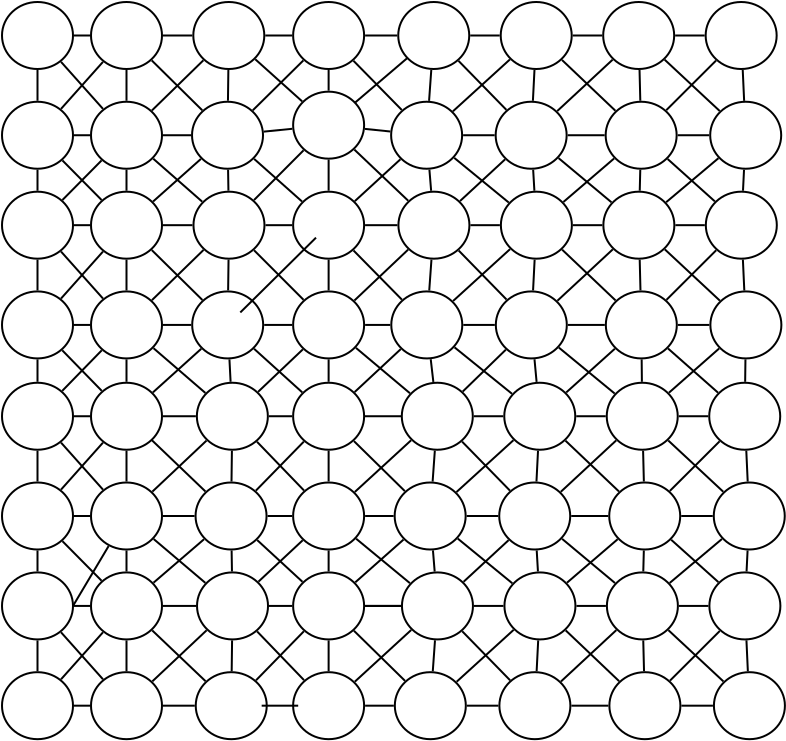 <?xml version="1.0" encoding="UTF-8"?>
<dia:diagram xmlns:dia="http://www.lysator.liu.se/~alla/dia/">
  <dia:layer name="Background" visible="true" active="true">
    <dia:object type="Standard - Ellipse" version="0" id="O0">
      <dia:attribute name="obj_pos">
        <dia:point val="14.732,3.513"/>
      </dia:attribute>
      <dia:attribute name="obj_bb">
        <dia:rectangle val="14.682,3.462;18.332,6.912"/>
      </dia:attribute>
      <dia:attribute name="elem_corner">
        <dia:point val="14.732,3.513"/>
      </dia:attribute>
      <dia:attribute name="elem_width">
        <dia:real val="3.55"/>
      </dia:attribute>
      <dia:attribute name="elem_height">
        <dia:real val="3.35"/>
      </dia:attribute>
    </dia:object>
    <dia:object type="Standard - Ellipse" version="0" id="O1">
      <dia:attribute name="obj_pos">
        <dia:point val="19.182,3.513"/>
      </dia:attribute>
      <dia:attribute name="obj_bb">
        <dia:rectangle val="19.132,3.462;22.782,6.912"/>
      </dia:attribute>
      <dia:attribute name="elem_corner">
        <dia:point val="19.182,3.513"/>
      </dia:attribute>
      <dia:attribute name="elem_width">
        <dia:real val="3.55"/>
      </dia:attribute>
      <dia:attribute name="elem_height">
        <dia:real val="3.35"/>
      </dia:attribute>
    </dia:object>
    <dia:object type="Standard - Ellipse" version="0" id="O2">
      <dia:attribute name="obj_pos">
        <dia:point val="24.297,3.513"/>
      </dia:attribute>
      <dia:attribute name="obj_bb">
        <dia:rectangle val="24.247,3.462;27.897,6.912"/>
      </dia:attribute>
      <dia:attribute name="elem_corner">
        <dia:point val="24.297,3.513"/>
      </dia:attribute>
      <dia:attribute name="elem_width">
        <dia:real val="3.55"/>
      </dia:attribute>
      <dia:attribute name="elem_height">
        <dia:real val="3.35"/>
      </dia:attribute>
    </dia:object>
    <dia:object type="Standard - Ellipse" version="0" id="O3">
      <dia:attribute name="obj_pos">
        <dia:point val="29.288,3.513"/>
      </dia:attribute>
      <dia:attribute name="obj_bb">
        <dia:rectangle val="29.238,3.462;32.888,6.912"/>
      </dia:attribute>
      <dia:attribute name="elem_corner">
        <dia:point val="29.288,3.513"/>
      </dia:attribute>
      <dia:attribute name="elem_width">
        <dia:real val="3.55"/>
      </dia:attribute>
      <dia:attribute name="elem_height">
        <dia:real val="3.35"/>
      </dia:attribute>
    </dia:object>
    <dia:object type="Standard - Ellipse" version="0" id="O4">
      <dia:attribute name="obj_pos">
        <dia:point val="34.544,3.513"/>
      </dia:attribute>
      <dia:attribute name="obj_bb">
        <dia:rectangle val="34.494,3.462;38.144,6.912"/>
      </dia:attribute>
      <dia:attribute name="elem_corner">
        <dia:point val="34.544,3.513"/>
      </dia:attribute>
      <dia:attribute name="elem_width">
        <dia:real val="3.55"/>
      </dia:attribute>
      <dia:attribute name="elem_height">
        <dia:real val="3.35"/>
      </dia:attribute>
    </dia:object>
    <dia:object type="Standard - Ellipse" version="0" id="O5">
      <dia:attribute name="obj_pos">
        <dia:point val="39.668,3.513"/>
      </dia:attribute>
      <dia:attribute name="obj_bb">
        <dia:rectangle val="39.618,3.462;43.268,6.912"/>
      </dia:attribute>
      <dia:attribute name="elem_corner">
        <dia:point val="39.668,3.513"/>
      </dia:attribute>
      <dia:attribute name="elem_width">
        <dia:real val="3.55"/>
      </dia:attribute>
      <dia:attribute name="elem_height">
        <dia:real val="3.35"/>
      </dia:attribute>
    </dia:object>
    <dia:object type="Standard - Ellipse" version="0" id="O6">
      <dia:attribute name="obj_pos">
        <dia:point val="44.791,3.513"/>
      </dia:attribute>
      <dia:attribute name="obj_bb">
        <dia:rectangle val="44.741,3.462;48.391,6.912"/>
      </dia:attribute>
      <dia:attribute name="elem_corner">
        <dia:point val="44.791,3.513"/>
      </dia:attribute>
      <dia:attribute name="elem_width">
        <dia:real val="3.55"/>
      </dia:attribute>
      <dia:attribute name="elem_height">
        <dia:real val="3.35"/>
      </dia:attribute>
    </dia:object>
    <dia:object type="Standard - Ellipse" version="0" id="O7">
      <dia:attribute name="obj_pos">
        <dia:point val="49.915,3.513"/>
      </dia:attribute>
      <dia:attribute name="obj_bb">
        <dia:rectangle val="49.865,3.462;53.515,6.912"/>
      </dia:attribute>
      <dia:attribute name="elem_corner">
        <dia:point val="49.915,3.513"/>
      </dia:attribute>
      <dia:attribute name="elem_width">
        <dia:real val="3.55"/>
      </dia:attribute>
      <dia:attribute name="elem_height">
        <dia:real val="3.35"/>
      </dia:attribute>
    </dia:object>
    <dia:object type="Standard - Ellipse" version="0" id="O8">
      <dia:attribute name="obj_pos">
        <dia:point val="14.732,8.5"/>
      </dia:attribute>
      <dia:attribute name="obj_bb">
        <dia:rectangle val="14.682,8.45;18.332,11.9"/>
      </dia:attribute>
      <dia:attribute name="elem_corner">
        <dia:point val="14.732,8.5"/>
      </dia:attribute>
      <dia:attribute name="elem_width">
        <dia:real val="3.55"/>
      </dia:attribute>
      <dia:attribute name="elem_height">
        <dia:real val="3.35"/>
      </dia:attribute>
    </dia:object>
    <dia:object type="Standard - Ellipse" version="0" id="O9">
      <dia:attribute name="obj_pos">
        <dia:point val="19.182,8.5"/>
      </dia:attribute>
      <dia:attribute name="obj_bb">
        <dia:rectangle val="19.132,8.45;22.782,11.9"/>
      </dia:attribute>
      <dia:attribute name="elem_corner">
        <dia:point val="19.182,8.5"/>
      </dia:attribute>
      <dia:attribute name="elem_width">
        <dia:real val="3.55"/>
      </dia:attribute>
      <dia:attribute name="elem_height">
        <dia:real val="3.35"/>
      </dia:attribute>
    </dia:object>
    <dia:object type="Standard - Ellipse" version="0" id="O10">
      <dia:attribute name="obj_pos">
        <dia:point val="24.233,8.5"/>
      </dia:attribute>
      <dia:attribute name="obj_bb">
        <dia:rectangle val="24.183,8.45;27.832,11.9"/>
      </dia:attribute>
      <dia:attribute name="elem_corner">
        <dia:point val="24.233,8.5"/>
      </dia:attribute>
      <dia:attribute name="elem_width">
        <dia:real val="3.55"/>
      </dia:attribute>
      <dia:attribute name="elem_height">
        <dia:real val="3.35"/>
      </dia:attribute>
    </dia:object>
    <dia:object type="Standard - Ellipse" version="0" id="O11">
      <dia:attribute name="obj_pos">
        <dia:point val="29.288,7.996"/>
      </dia:attribute>
      <dia:attribute name="obj_bb">
        <dia:rectangle val="29.238,7.946;32.888,11.396"/>
      </dia:attribute>
      <dia:attribute name="elem_corner">
        <dia:point val="29.288,7.996"/>
      </dia:attribute>
      <dia:attribute name="elem_width">
        <dia:real val="3.55"/>
      </dia:attribute>
      <dia:attribute name="elem_height">
        <dia:real val="3.35"/>
      </dia:attribute>
    </dia:object>
    <dia:object type="Standard - Ellipse" version="0" id="O12">
      <dia:attribute name="obj_pos">
        <dia:point val="34.188,8.5"/>
      </dia:attribute>
      <dia:attribute name="obj_bb">
        <dia:rectangle val="34.138,8.45;37.788,11.9"/>
      </dia:attribute>
      <dia:attribute name="elem_corner">
        <dia:point val="34.188,8.5"/>
      </dia:attribute>
      <dia:attribute name="elem_width">
        <dia:real val="3.55"/>
      </dia:attribute>
      <dia:attribute name="elem_height">
        <dia:real val="3.35"/>
      </dia:attribute>
    </dia:object>
    <dia:object type="Standard - Ellipse" version="0" id="O13">
      <dia:attribute name="obj_pos">
        <dia:point val="39.415,8.5"/>
      </dia:attribute>
      <dia:attribute name="obj_bb">
        <dia:rectangle val="39.365,8.45;43.015,11.9"/>
      </dia:attribute>
      <dia:attribute name="elem_corner">
        <dia:point val="39.415,8.5"/>
      </dia:attribute>
      <dia:attribute name="elem_width">
        <dia:real val="3.55"/>
      </dia:attribute>
      <dia:attribute name="elem_height">
        <dia:real val="3.35"/>
      </dia:attribute>
    </dia:object>
    <dia:object type="Standard - Ellipse" version="0" id="O14">
      <dia:attribute name="obj_pos">
        <dia:point val="44.915,8.5"/>
      </dia:attribute>
      <dia:attribute name="obj_bb">
        <dia:rectangle val="44.865,8.45;48.515,11.9"/>
      </dia:attribute>
      <dia:attribute name="elem_corner">
        <dia:point val="44.915,8.5"/>
      </dia:attribute>
      <dia:attribute name="elem_width">
        <dia:real val="3.55"/>
      </dia:attribute>
      <dia:attribute name="elem_height">
        <dia:real val="3.35"/>
      </dia:attribute>
    </dia:object>
    <dia:object type="Standard - Ellipse" version="0" id="O15">
      <dia:attribute name="obj_pos">
        <dia:point val="50.142,8.5"/>
      </dia:attribute>
      <dia:attribute name="obj_bb">
        <dia:rectangle val="50.093,8.45;53.742,11.9"/>
      </dia:attribute>
      <dia:attribute name="elem_corner">
        <dia:point val="50.142,8.5"/>
      </dia:attribute>
      <dia:attribute name="elem_width">
        <dia:real val="3.55"/>
      </dia:attribute>
      <dia:attribute name="elem_height">
        <dia:real val="3.35"/>
      </dia:attribute>
    </dia:object>
    <dia:object type="Standard - Ellipse" version="0" id="O16">
      <dia:attribute name="obj_pos">
        <dia:point val="14.732,12.997"/>
      </dia:attribute>
      <dia:attribute name="obj_bb">
        <dia:rectangle val="14.682,12.947;18.332,16.397"/>
      </dia:attribute>
      <dia:attribute name="elem_corner">
        <dia:point val="14.732,12.997"/>
      </dia:attribute>
      <dia:attribute name="elem_width">
        <dia:real val="3.55"/>
      </dia:attribute>
      <dia:attribute name="elem_height">
        <dia:real val="3.35"/>
      </dia:attribute>
    </dia:object>
    <dia:object type="Standard - Ellipse" version="0" id="O17">
      <dia:attribute name="obj_pos">
        <dia:point val="19.182,12.997"/>
      </dia:attribute>
      <dia:attribute name="obj_bb">
        <dia:rectangle val="19.132,12.947;22.782,16.397"/>
      </dia:attribute>
      <dia:attribute name="elem_corner">
        <dia:point val="19.182,12.997"/>
      </dia:attribute>
      <dia:attribute name="elem_width">
        <dia:real val="3.55"/>
      </dia:attribute>
      <dia:attribute name="elem_height">
        <dia:real val="3.35"/>
      </dia:attribute>
    </dia:object>
    <dia:object type="Standard - Ellipse" version="0" id="O18">
      <dia:attribute name="obj_pos">
        <dia:point val="24.306,12.997"/>
      </dia:attribute>
      <dia:attribute name="obj_bb">
        <dia:rectangle val="24.256,12.947;27.906,16.397"/>
      </dia:attribute>
      <dia:attribute name="elem_corner">
        <dia:point val="24.306,12.997"/>
      </dia:attribute>
      <dia:attribute name="elem_width">
        <dia:real val="3.55"/>
      </dia:attribute>
      <dia:attribute name="elem_height">
        <dia:real val="3.35"/>
      </dia:attribute>
    </dia:object>
    <dia:object type="Standard - Ellipse" version="0" id="O19">
      <dia:attribute name="obj_pos">
        <dia:point val="29.288,12.997"/>
      </dia:attribute>
      <dia:attribute name="obj_bb">
        <dia:rectangle val="29.238,12.947;32.888,16.397"/>
      </dia:attribute>
      <dia:attribute name="elem_corner">
        <dia:point val="29.288,12.997"/>
      </dia:attribute>
      <dia:attribute name="elem_width">
        <dia:real val="3.55"/>
      </dia:attribute>
      <dia:attribute name="elem_height">
        <dia:real val="3.35"/>
      </dia:attribute>
    </dia:object>
    <dia:object type="Standard - Ellipse" version="0" id="O20">
      <dia:attribute name="obj_pos">
        <dia:point val="34.553,12.997"/>
      </dia:attribute>
      <dia:attribute name="obj_bb">
        <dia:rectangle val="34.503,12.947;38.153,16.397"/>
      </dia:attribute>
      <dia:attribute name="elem_corner">
        <dia:point val="34.553,12.997"/>
      </dia:attribute>
      <dia:attribute name="elem_width">
        <dia:real val="3.55"/>
      </dia:attribute>
      <dia:attribute name="elem_height">
        <dia:real val="3.35"/>
      </dia:attribute>
    </dia:object>
    <dia:object type="Standard - Ellipse" version="0" id="O21">
      <dia:attribute name="obj_pos">
        <dia:point val="39.676,12.997"/>
      </dia:attribute>
      <dia:attribute name="obj_bb">
        <dia:rectangle val="39.626,12.947;43.276,16.397"/>
      </dia:attribute>
      <dia:attribute name="elem_corner">
        <dia:point val="39.676,12.997"/>
      </dia:attribute>
      <dia:attribute name="elem_width">
        <dia:real val="3.55"/>
      </dia:attribute>
      <dia:attribute name="elem_height">
        <dia:real val="3.35"/>
      </dia:attribute>
    </dia:object>
    <dia:object type="Standard - Ellipse" version="0" id="O22">
      <dia:attribute name="obj_pos">
        <dia:point val="44.8,12.997"/>
      </dia:attribute>
      <dia:attribute name="obj_bb">
        <dia:rectangle val="44.75,12.947;48.4,16.397"/>
      </dia:attribute>
      <dia:attribute name="elem_corner">
        <dia:point val="44.8,12.997"/>
      </dia:attribute>
      <dia:attribute name="elem_width">
        <dia:real val="3.55"/>
      </dia:attribute>
      <dia:attribute name="elem_height">
        <dia:real val="3.35"/>
      </dia:attribute>
    </dia:object>
    <dia:object type="Standard - Ellipse" version="0" id="O23">
      <dia:attribute name="obj_pos">
        <dia:point val="49.923,12.997"/>
      </dia:attribute>
      <dia:attribute name="obj_bb">
        <dia:rectangle val="49.873,12.947;53.523,16.397"/>
      </dia:attribute>
      <dia:attribute name="elem_corner">
        <dia:point val="49.923,12.997"/>
      </dia:attribute>
      <dia:attribute name="elem_width">
        <dia:real val="3.55"/>
      </dia:attribute>
      <dia:attribute name="elem_height">
        <dia:real val="3.35"/>
      </dia:attribute>
    </dia:object>
    <dia:object type="Standard - Ellipse" version="0" id="O24">
      <dia:attribute name="obj_pos">
        <dia:point val="14.732,17.984"/>
      </dia:attribute>
      <dia:attribute name="obj_bb">
        <dia:rectangle val="14.682,17.934;18.332,21.384"/>
      </dia:attribute>
      <dia:attribute name="elem_corner">
        <dia:point val="14.732,17.984"/>
      </dia:attribute>
      <dia:attribute name="elem_width">
        <dia:real val="3.55"/>
      </dia:attribute>
      <dia:attribute name="elem_height">
        <dia:real val="3.35"/>
      </dia:attribute>
    </dia:object>
    <dia:object type="Standard - Ellipse" version="0" id="O25">
      <dia:attribute name="obj_pos">
        <dia:point val="19.182,17.984"/>
      </dia:attribute>
      <dia:attribute name="obj_bb">
        <dia:rectangle val="19.132,17.934;22.782,21.384"/>
      </dia:attribute>
      <dia:attribute name="elem_corner">
        <dia:point val="19.182,17.984"/>
      </dia:attribute>
      <dia:attribute name="elem_width">
        <dia:real val="3.55"/>
      </dia:attribute>
      <dia:attribute name="elem_height">
        <dia:real val="3.35"/>
      </dia:attribute>
    </dia:object>
    <dia:object type="Standard - Ellipse" version="0" id="O26">
      <dia:attribute name="obj_pos">
        <dia:point val="24.241,17.984"/>
      </dia:attribute>
      <dia:attribute name="obj_bb">
        <dia:rectangle val="24.191,17.934;27.841,21.384"/>
      </dia:attribute>
      <dia:attribute name="elem_corner">
        <dia:point val="24.241,17.984"/>
      </dia:attribute>
      <dia:attribute name="elem_width">
        <dia:real val="3.55"/>
      </dia:attribute>
      <dia:attribute name="elem_height">
        <dia:real val="3.35"/>
      </dia:attribute>
    </dia:object>
    <dia:object type="Standard - Ellipse" version="0" id="O27">
      <dia:attribute name="obj_pos">
        <dia:point val="29.288,17.984"/>
      </dia:attribute>
      <dia:attribute name="obj_bb">
        <dia:rectangle val="29.238,17.934;32.888,21.384"/>
      </dia:attribute>
      <dia:attribute name="elem_corner">
        <dia:point val="29.288,17.984"/>
      </dia:attribute>
      <dia:attribute name="elem_width">
        <dia:real val="3.55"/>
      </dia:attribute>
      <dia:attribute name="elem_height">
        <dia:real val="3.35"/>
      </dia:attribute>
    </dia:object>
    <dia:object type="Standard - Ellipse" version="0" id="O28">
      <dia:attribute name="obj_pos">
        <dia:point val="34.196,17.984"/>
      </dia:attribute>
      <dia:attribute name="obj_bb">
        <dia:rectangle val="34.146,17.934;37.796,21.384"/>
      </dia:attribute>
      <dia:attribute name="elem_corner">
        <dia:point val="34.196,17.984"/>
      </dia:attribute>
      <dia:attribute name="elem_width">
        <dia:real val="3.55"/>
      </dia:attribute>
      <dia:attribute name="elem_height">
        <dia:real val="3.35"/>
      </dia:attribute>
    </dia:object>
    <dia:object type="Standard - Ellipse" version="0" id="O29">
      <dia:attribute name="obj_pos">
        <dia:point val="39.423,17.984"/>
      </dia:attribute>
      <dia:attribute name="obj_bb">
        <dia:rectangle val="39.373,17.934;43.023,21.384"/>
      </dia:attribute>
      <dia:attribute name="elem_corner">
        <dia:point val="39.423,17.984"/>
      </dia:attribute>
      <dia:attribute name="elem_width">
        <dia:real val="3.55"/>
      </dia:attribute>
      <dia:attribute name="elem_height">
        <dia:real val="3.35"/>
      </dia:attribute>
    </dia:object>
    <dia:object type="Standard - Ellipse" version="0" id="O30">
      <dia:attribute name="obj_pos">
        <dia:point val="44.923,17.984"/>
      </dia:attribute>
      <dia:attribute name="obj_bb">
        <dia:rectangle val="44.873,17.934;48.523,21.384"/>
      </dia:attribute>
      <dia:attribute name="elem_corner">
        <dia:point val="44.923,17.984"/>
      </dia:attribute>
      <dia:attribute name="elem_width">
        <dia:real val="3.55"/>
      </dia:attribute>
      <dia:attribute name="elem_height">
        <dia:real val="3.35"/>
      </dia:attribute>
    </dia:object>
    <dia:object type="Standard - Ellipse" version="0" id="O31">
      <dia:attribute name="obj_pos">
        <dia:point val="50.151,17.984"/>
      </dia:attribute>
      <dia:attribute name="obj_bb">
        <dia:rectangle val="50.101,17.934;53.751,21.384"/>
      </dia:attribute>
      <dia:attribute name="elem_corner">
        <dia:point val="50.151,17.984"/>
      </dia:attribute>
      <dia:attribute name="elem_width">
        <dia:real val="3.55"/>
      </dia:attribute>
      <dia:attribute name="elem_height">
        <dia:real val="3.35"/>
      </dia:attribute>
    </dia:object>
    <dia:object type="Standard - Ellipse" version="0" id="O32">
      <dia:attribute name="obj_pos">
        <dia:point val="14.732,22.55"/>
      </dia:attribute>
      <dia:attribute name="obj_bb">
        <dia:rectangle val="14.682,22.5;18.332,25.95"/>
      </dia:attribute>
      <dia:attribute name="elem_corner">
        <dia:point val="14.732,22.55"/>
      </dia:attribute>
      <dia:attribute name="elem_width">
        <dia:real val="3.55"/>
      </dia:attribute>
      <dia:attribute name="elem_height">
        <dia:real val="3.35"/>
      </dia:attribute>
    </dia:object>
    <dia:object type="Standard - Ellipse" version="0" id="O33">
      <dia:attribute name="obj_pos">
        <dia:point val="19.182,22.55"/>
      </dia:attribute>
      <dia:attribute name="obj_bb">
        <dia:rectangle val="19.132,22.5;22.782,25.95"/>
      </dia:attribute>
      <dia:attribute name="elem_corner">
        <dia:point val="19.182,22.55"/>
      </dia:attribute>
      <dia:attribute name="elem_width">
        <dia:real val="3.55"/>
      </dia:attribute>
      <dia:attribute name="elem_height">
        <dia:real val="3.35"/>
      </dia:attribute>
    </dia:object>
    <dia:object type="Standard - Ellipse" version="0" id="O34">
      <dia:attribute name="obj_pos">
        <dia:point val="24.475,22.55"/>
      </dia:attribute>
      <dia:attribute name="obj_bb">
        <dia:rectangle val="24.425,22.5;28.075,25.95"/>
      </dia:attribute>
      <dia:attribute name="elem_corner">
        <dia:point val="24.475,22.55"/>
      </dia:attribute>
      <dia:attribute name="elem_width">
        <dia:real val="3.55"/>
      </dia:attribute>
      <dia:attribute name="elem_height">
        <dia:real val="3.35"/>
      </dia:attribute>
    </dia:object>
    <dia:object type="Standard - Ellipse" version="0" id="O35">
      <dia:attribute name="obj_pos">
        <dia:point val="29.288,22.55"/>
      </dia:attribute>
      <dia:attribute name="obj_bb">
        <dia:rectangle val="29.238,22.5;32.888,25.95"/>
      </dia:attribute>
      <dia:attribute name="elem_corner">
        <dia:point val="29.288,22.55"/>
      </dia:attribute>
      <dia:attribute name="elem_width">
        <dia:real val="3.55"/>
      </dia:attribute>
      <dia:attribute name="elem_height">
        <dia:real val="3.35"/>
      </dia:attribute>
    </dia:object>
    <dia:object type="Standard - Ellipse" version="0" id="O36">
      <dia:attribute name="obj_pos">
        <dia:point val="34.722,22.55"/>
      </dia:attribute>
      <dia:attribute name="obj_bb">
        <dia:rectangle val="34.672,22.5;38.322,25.95"/>
      </dia:attribute>
      <dia:attribute name="elem_corner">
        <dia:point val="34.722,22.55"/>
      </dia:attribute>
      <dia:attribute name="elem_width">
        <dia:real val="3.55"/>
      </dia:attribute>
      <dia:attribute name="elem_height">
        <dia:real val="3.35"/>
      </dia:attribute>
    </dia:object>
    <dia:object type="Standard - Ellipse" version="0" id="O37">
      <dia:attribute name="obj_pos">
        <dia:point val="39.845,22.55"/>
      </dia:attribute>
      <dia:attribute name="obj_bb">
        <dia:rectangle val="39.795,22.5;43.445,25.95"/>
      </dia:attribute>
      <dia:attribute name="elem_corner">
        <dia:point val="39.845,22.55"/>
      </dia:attribute>
      <dia:attribute name="elem_width">
        <dia:real val="3.55"/>
      </dia:attribute>
      <dia:attribute name="elem_height">
        <dia:real val="3.35"/>
      </dia:attribute>
    </dia:object>
    <dia:object type="Standard - Ellipse" version="0" id="O38">
      <dia:attribute name="obj_pos">
        <dia:point val="44.969,22.55"/>
      </dia:attribute>
      <dia:attribute name="obj_bb">
        <dia:rectangle val="44.919,22.5;48.569,25.95"/>
      </dia:attribute>
      <dia:attribute name="elem_corner">
        <dia:point val="44.969,22.55"/>
      </dia:attribute>
      <dia:attribute name="elem_width">
        <dia:real val="3.55"/>
      </dia:attribute>
      <dia:attribute name="elem_height">
        <dia:real val="3.35"/>
      </dia:attribute>
    </dia:object>
    <dia:object type="Standard - Ellipse" version="0" id="O39">
      <dia:attribute name="obj_pos">
        <dia:point val="50.093,22.55"/>
      </dia:attribute>
      <dia:attribute name="obj_bb">
        <dia:rectangle val="50.042,22.5;53.693,25.95"/>
      </dia:attribute>
      <dia:attribute name="elem_corner">
        <dia:point val="50.093,22.55"/>
      </dia:attribute>
      <dia:attribute name="elem_width">
        <dia:real val="3.55"/>
      </dia:attribute>
      <dia:attribute name="elem_height">
        <dia:real val="3.35"/>
      </dia:attribute>
    </dia:object>
    <dia:object type="Standard - Ellipse" version="0" id="O40">
      <dia:attribute name="obj_pos">
        <dia:point val="14.732,27.538"/>
      </dia:attribute>
      <dia:attribute name="obj_bb">
        <dia:rectangle val="14.682,27.488;18.332,30.938"/>
      </dia:attribute>
      <dia:attribute name="elem_corner">
        <dia:point val="14.732,27.538"/>
      </dia:attribute>
      <dia:attribute name="elem_width">
        <dia:real val="3.55"/>
      </dia:attribute>
      <dia:attribute name="elem_height">
        <dia:real val="3.35"/>
      </dia:attribute>
    </dia:object>
    <dia:object type="Standard - Ellipse" version="0" id="O41">
      <dia:attribute name="obj_pos">
        <dia:point val="19.182,27.538"/>
      </dia:attribute>
      <dia:attribute name="obj_bb">
        <dia:rectangle val="19.132,27.488;22.782,30.938"/>
      </dia:attribute>
      <dia:attribute name="elem_corner">
        <dia:point val="19.182,27.538"/>
      </dia:attribute>
      <dia:attribute name="elem_width">
        <dia:real val="3.55"/>
      </dia:attribute>
      <dia:attribute name="elem_height">
        <dia:real val="3.35"/>
      </dia:attribute>
    </dia:object>
    <dia:object type="Standard - Ellipse" version="0" id="O42">
      <dia:attribute name="obj_pos">
        <dia:point val="24.41,27.538"/>
      </dia:attribute>
      <dia:attribute name="obj_bb">
        <dia:rectangle val="24.36,27.488;28.01,30.938"/>
      </dia:attribute>
      <dia:attribute name="elem_corner">
        <dia:point val="24.41,27.538"/>
      </dia:attribute>
      <dia:attribute name="elem_width">
        <dia:real val="3.55"/>
      </dia:attribute>
      <dia:attribute name="elem_height">
        <dia:real val="3.35"/>
      </dia:attribute>
    </dia:object>
    <dia:object type="Standard - Ellipse" version="0" id="O43">
      <dia:attribute name="obj_pos">
        <dia:point val="29.288,27.538"/>
      </dia:attribute>
      <dia:attribute name="obj_bb">
        <dia:rectangle val="29.238,27.488;32.888,30.938"/>
      </dia:attribute>
      <dia:attribute name="elem_corner">
        <dia:point val="29.288,27.538"/>
      </dia:attribute>
      <dia:attribute name="elem_width">
        <dia:real val="3.55"/>
      </dia:attribute>
      <dia:attribute name="elem_height">
        <dia:real val="3.35"/>
      </dia:attribute>
    </dia:object>
    <dia:object type="Standard - Ellipse" version="0" id="O44">
      <dia:attribute name="obj_pos">
        <dia:point val="34.365,27.538"/>
      </dia:attribute>
      <dia:attribute name="obj_bb">
        <dia:rectangle val="34.315,27.488;37.965,30.938"/>
      </dia:attribute>
      <dia:attribute name="elem_corner">
        <dia:point val="34.365,27.538"/>
      </dia:attribute>
      <dia:attribute name="elem_width">
        <dia:real val="3.55"/>
      </dia:attribute>
      <dia:attribute name="elem_height">
        <dia:real val="3.35"/>
      </dia:attribute>
    </dia:object>
    <dia:object type="Standard - Ellipse" version="0" id="O45">
      <dia:attribute name="obj_pos">
        <dia:point val="39.593,27.538"/>
      </dia:attribute>
      <dia:attribute name="obj_bb">
        <dia:rectangle val="39.542,27.488;43.193,30.938"/>
      </dia:attribute>
      <dia:attribute name="elem_corner">
        <dia:point val="39.593,27.538"/>
      </dia:attribute>
      <dia:attribute name="elem_width">
        <dia:real val="3.55"/>
      </dia:attribute>
      <dia:attribute name="elem_height">
        <dia:real val="3.35"/>
      </dia:attribute>
    </dia:object>
    <dia:object type="Standard - Ellipse" version="0" id="O46">
      <dia:attribute name="obj_pos">
        <dia:point val="45.093,27.538"/>
      </dia:attribute>
      <dia:attribute name="obj_bb">
        <dia:rectangle val="45.042,27.488;48.693,30.938"/>
      </dia:attribute>
      <dia:attribute name="elem_corner">
        <dia:point val="45.093,27.538"/>
      </dia:attribute>
      <dia:attribute name="elem_width">
        <dia:real val="3.55"/>
      </dia:attribute>
      <dia:attribute name="elem_height">
        <dia:real val="3.35"/>
      </dia:attribute>
    </dia:object>
    <dia:object type="Standard - Ellipse" version="0" id="O47">
      <dia:attribute name="obj_pos">
        <dia:point val="50.32,27.538"/>
      </dia:attribute>
      <dia:attribute name="obj_bb">
        <dia:rectangle val="50.27,27.488;53.92,30.938"/>
      </dia:attribute>
      <dia:attribute name="elem_corner">
        <dia:point val="50.32,27.538"/>
      </dia:attribute>
      <dia:attribute name="elem_width">
        <dia:real val="3.55"/>
      </dia:attribute>
      <dia:attribute name="elem_height">
        <dia:real val="3.35"/>
      </dia:attribute>
    </dia:object>
    <dia:object type="Standard - Ellipse" version="0" id="O48">
      <dia:attribute name="obj_pos">
        <dia:point val="14.732,32.034"/>
      </dia:attribute>
      <dia:attribute name="obj_bb">
        <dia:rectangle val="14.682,31.984;18.332,35.434"/>
      </dia:attribute>
      <dia:attribute name="elem_corner">
        <dia:point val="14.732,32.034"/>
      </dia:attribute>
      <dia:attribute name="elem_width">
        <dia:real val="3.55"/>
      </dia:attribute>
      <dia:attribute name="elem_height">
        <dia:real val="3.35"/>
      </dia:attribute>
    </dia:object>
    <dia:object type="Standard - Ellipse" version="0" id="O49">
      <dia:attribute name="obj_pos">
        <dia:point val="19.182,32.034"/>
      </dia:attribute>
      <dia:attribute name="obj_bb">
        <dia:rectangle val="19.132,31.984;22.782,35.434"/>
      </dia:attribute>
      <dia:attribute name="elem_corner">
        <dia:point val="19.182,32.034"/>
      </dia:attribute>
      <dia:attribute name="elem_width">
        <dia:real val="3.55"/>
      </dia:attribute>
      <dia:attribute name="elem_height">
        <dia:real val="3.35"/>
      </dia:attribute>
    </dia:object>
    <dia:object type="Standard - Ellipse" version="0" id="O50">
      <dia:attribute name="obj_pos">
        <dia:point val="24.483,32.034"/>
      </dia:attribute>
      <dia:attribute name="obj_bb">
        <dia:rectangle val="24.433,31.984;28.083,35.434"/>
      </dia:attribute>
      <dia:attribute name="elem_corner">
        <dia:point val="24.483,32.034"/>
      </dia:attribute>
      <dia:attribute name="elem_width">
        <dia:real val="3.55"/>
      </dia:attribute>
      <dia:attribute name="elem_height">
        <dia:real val="3.35"/>
      </dia:attribute>
    </dia:object>
    <dia:object type="Standard - Ellipse" version="0" id="O51">
      <dia:attribute name="obj_pos">
        <dia:point val="29.288,32.034"/>
      </dia:attribute>
      <dia:attribute name="obj_bb">
        <dia:rectangle val="29.238,31.984;32.888,35.434"/>
      </dia:attribute>
      <dia:attribute name="elem_corner">
        <dia:point val="29.288,32.034"/>
      </dia:attribute>
      <dia:attribute name="elem_width">
        <dia:real val="3.55"/>
      </dia:attribute>
      <dia:attribute name="elem_height">
        <dia:real val="3.35"/>
      </dia:attribute>
    </dia:object>
    <dia:object type="Standard - Ellipse" version="0" id="O52">
      <dia:attribute name="obj_pos">
        <dia:point val="34.73,32.034"/>
      </dia:attribute>
      <dia:attribute name="obj_bb">
        <dia:rectangle val="34.68,31.984;38.33,35.434"/>
      </dia:attribute>
      <dia:attribute name="elem_corner">
        <dia:point val="34.73,32.034"/>
      </dia:attribute>
      <dia:attribute name="elem_width">
        <dia:real val="3.55"/>
      </dia:attribute>
      <dia:attribute name="elem_height">
        <dia:real val="3.35"/>
      </dia:attribute>
    </dia:object>
    <dia:object type="Standard - Ellipse" version="0" id="O53">
      <dia:attribute name="obj_pos">
        <dia:point val="39.854,32.034"/>
      </dia:attribute>
      <dia:attribute name="obj_bb">
        <dia:rectangle val="39.804,31.984;43.454,35.434"/>
      </dia:attribute>
      <dia:attribute name="elem_corner">
        <dia:point val="39.854,32.034"/>
      </dia:attribute>
      <dia:attribute name="elem_width">
        <dia:real val="3.55"/>
      </dia:attribute>
      <dia:attribute name="elem_height">
        <dia:real val="3.35"/>
      </dia:attribute>
    </dia:object>
    <dia:object type="Standard - Ellipse" version="0" id="O54">
      <dia:attribute name="obj_pos">
        <dia:point val="44.977,32.034"/>
      </dia:attribute>
      <dia:attribute name="obj_bb">
        <dia:rectangle val="44.927,31.984;48.577,35.434"/>
      </dia:attribute>
      <dia:attribute name="elem_corner">
        <dia:point val="44.977,32.034"/>
      </dia:attribute>
      <dia:attribute name="elem_width">
        <dia:real val="3.55"/>
      </dia:attribute>
      <dia:attribute name="elem_height">
        <dia:real val="3.35"/>
      </dia:attribute>
    </dia:object>
    <dia:object type="Standard - Ellipse" version="0" id="O55">
      <dia:attribute name="obj_pos">
        <dia:point val="50.101,32.034"/>
      </dia:attribute>
      <dia:attribute name="obj_bb">
        <dia:rectangle val="50.051,31.984;53.701,35.434"/>
      </dia:attribute>
      <dia:attribute name="elem_corner">
        <dia:point val="50.101,32.034"/>
      </dia:attribute>
      <dia:attribute name="elem_width">
        <dia:real val="3.55"/>
      </dia:attribute>
      <dia:attribute name="elem_height">
        <dia:real val="3.35"/>
      </dia:attribute>
    </dia:object>
    <dia:object type="Standard - Ellipse" version="0" id="O56">
      <dia:attribute name="obj_pos">
        <dia:point val="14.732,37.022"/>
      </dia:attribute>
      <dia:attribute name="obj_bb">
        <dia:rectangle val="14.682,36.972;18.332,40.422"/>
      </dia:attribute>
      <dia:attribute name="elem_corner">
        <dia:point val="14.732,37.022"/>
      </dia:attribute>
      <dia:attribute name="elem_width">
        <dia:real val="3.55"/>
      </dia:attribute>
      <dia:attribute name="elem_height">
        <dia:real val="3.35"/>
      </dia:attribute>
    </dia:object>
    <dia:object type="Standard - Ellipse" version="0" id="O57">
      <dia:attribute name="obj_pos">
        <dia:point val="19.182,37.022"/>
      </dia:attribute>
      <dia:attribute name="obj_bb">
        <dia:rectangle val="19.132,36.972;22.782,40.422"/>
      </dia:attribute>
      <dia:attribute name="elem_corner">
        <dia:point val="19.182,37.022"/>
      </dia:attribute>
      <dia:attribute name="elem_width">
        <dia:real val="3.55"/>
      </dia:attribute>
      <dia:attribute name="elem_height">
        <dia:real val="3.35"/>
      </dia:attribute>
    </dia:object>
    <dia:object type="Standard - Ellipse" version="0" id="O58">
      <dia:attribute name="obj_pos">
        <dia:point val="24.419,37.022"/>
      </dia:attribute>
      <dia:attribute name="obj_bb">
        <dia:rectangle val="24.369,36.972;28.018,40.422"/>
      </dia:attribute>
      <dia:attribute name="elem_corner">
        <dia:point val="24.419,37.022"/>
      </dia:attribute>
      <dia:attribute name="elem_width">
        <dia:real val="3.55"/>
      </dia:attribute>
      <dia:attribute name="elem_height">
        <dia:real val="3.35"/>
      </dia:attribute>
    </dia:object>
    <dia:object type="Standard - Ellipse" version="0" id="O59">
      <dia:attribute name="obj_pos">
        <dia:point val="29.288,37.022"/>
      </dia:attribute>
      <dia:attribute name="obj_bb">
        <dia:rectangle val="29.238,36.972;32.888,40.422"/>
      </dia:attribute>
      <dia:attribute name="elem_corner">
        <dia:point val="29.288,37.022"/>
      </dia:attribute>
      <dia:attribute name="elem_width">
        <dia:real val="3.55"/>
      </dia:attribute>
      <dia:attribute name="elem_height">
        <dia:real val="3.35"/>
      </dia:attribute>
    </dia:object>
    <dia:object type="Standard - Ellipse" version="0" id="O60">
      <dia:attribute name="obj_pos">
        <dia:point val="34.373,37.022"/>
      </dia:attribute>
      <dia:attribute name="obj_bb">
        <dia:rectangle val="34.324,36.972;37.974,40.422"/>
      </dia:attribute>
      <dia:attribute name="elem_corner">
        <dia:point val="34.373,37.022"/>
      </dia:attribute>
      <dia:attribute name="elem_width">
        <dia:real val="3.55"/>
      </dia:attribute>
      <dia:attribute name="elem_height">
        <dia:real val="3.35"/>
      </dia:attribute>
    </dia:object>
    <dia:object type="Standard - Ellipse" version="0" id="O61">
      <dia:attribute name="obj_pos">
        <dia:point val="39.601,37.022"/>
      </dia:attribute>
      <dia:attribute name="obj_bb">
        <dia:rectangle val="39.551,36.972;43.201,40.422"/>
      </dia:attribute>
      <dia:attribute name="elem_corner">
        <dia:point val="39.601,37.022"/>
      </dia:attribute>
      <dia:attribute name="elem_width">
        <dia:real val="3.55"/>
      </dia:attribute>
      <dia:attribute name="elem_height">
        <dia:real val="3.35"/>
      </dia:attribute>
    </dia:object>
    <dia:object type="Standard - Ellipse" version="0" id="O62">
      <dia:attribute name="obj_pos">
        <dia:point val="45.101,37.022"/>
      </dia:attribute>
      <dia:attribute name="obj_bb">
        <dia:rectangle val="45.051,36.972;48.701,40.422"/>
      </dia:attribute>
      <dia:attribute name="elem_corner">
        <dia:point val="45.101,37.022"/>
      </dia:attribute>
      <dia:attribute name="elem_width">
        <dia:real val="3.55"/>
      </dia:attribute>
      <dia:attribute name="elem_height">
        <dia:real val="3.35"/>
      </dia:attribute>
    </dia:object>
    <dia:object type="Standard - Ellipse" version="0" id="O63">
      <dia:attribute name="obj_pos">
        <dia:point val="50.328,37.022"/>
      </dia:attribute>
      <dia:attribute name="obj_bb">
        <dia:rectangle val="50.279,36.972;53.928,40.422"/>
      </dia:attribute>
      <dia:attribute name="elem_corner">
        <dia:point val="50.328,37.022"/>
      </dia:attribute>
      <dia:attribute name="elem_width">
        <dia:real val="3.55"/>
      </dia:attribute>
      <dia:attribute name="elem_height">
        <dia:real val="3.35"/>
      </dia:attribute>
    </dia:object>
    <dia:object type="Standard - Line" version="0" id="O64">
      <dia:attribute name="obj_pos">
        <dia:point val="16.507,6.912"/>
      </dia:attribute>
      <dia:attribute name="obj_bb">
        <dia:rectangle val="16.457,6.862;16.557,8.5"/>
      </dia:attribute>
      <dia:attribute name="conn_endpoints">
        <dia:point val="16.507,6.912"/>
        <dia:point val="16.507,8.45"/>
      </dia:attribute>
      <dia:attribute name="numcp">
        <dia:int val="1"/>
      </dia:attribute>
      <dia:connections>
        <dia:connection handle="0" to="O0" connection="8"/>
        <dia:connection handle="1" to="O8" connection="8"/>
      </dia:connections>
    </dia:object>
    <dia:object type="Standard - Line" version="0" id="O65">
      <dia:attribute name="obj_pos">
        <dia:point val="18.323,5.188"/>
      </dia:attribute>
      <dia:attribute name="obj_bb">
        <dia:rectangle val="18.273,5.138;19.191,5.237"/>
      </dia:attribute>
      <dia:attribute name="conn_endpoints">
        <dia:point val="18.323,5.188"/>
        <dia:point val="19.141,5.188"/>
      </dia:attribute>
      <dia:attribute name="numcp">
        <dia:int val="1"/>
      </dia:attribute>
      <dia:connections>
        <dia:connection handle="0" to="O0" connection="8"/>
        <dia:connection handle="1" to="O1" connection="8"/>
      </dia:connections>
    </dia:object>
    <dia:object type="Standard - Line" version="0" id="O66">
      <dia:attribute name="obj_pos">
        <dia:point val="20.957,6.912"/>
      </dia:attribute>
      <dia:attribute name="obj_bb">
        <dia:rectangle val="20.907,6.862;21.007,8.5"/>
      </dia:attribute>
      <dia:attribute name="conn_endpoints">
        <dia:point val="20.957,6.912"/>
        <dia:point val="20.957,8.45"/>
      </dia:attribute>
      <dia:attribute name="numcp">
        <dia:int val="1"/>
      </dia:attribute>
      <dia:connections>
        <dia:connection handle="0" to="O1" connection="8"/>
        <dia:connection handle="1" to="O9" connection="8"/>
      </dia:connections>
    </dia:object>
    <dia:object type="Standard - Line" version="0" id="O67">
      <dia:attribute name="obj_pos">
        <dia:point val="17.683,6.506"/>
      </dia:attribute>
      <dia:attribute name="obj_bb">
        <dia:rectangle val="17.612,6.435;19.852,8.927"/>
      </dia:attribute>
      <dia:attribute name="conn_endpoints">
        <dia:point val="17.683,6.506"/>
        <dia:point val="19.781,8.857"/>
      </dia:attribute>
      <dia:attribute name="numcp">
        <dia:int val="1"/>
      </dia:attribute>
      <dia:connections>
        <dia:connection handle="0" to="O0" connection="8"/>
        <dia:connection handle="1" to="O9" connection="8"/>
      </dia:connections>
    </dia:object>
    <dia:object type="Standard - Line" version="0" id="O68">
      <dia:attribute name="obj_pos">
        <dia:point val="16.507,11.899"/>
      </dia:attribute>
      <dia:attribute name="obj_bb">
        <dia:rectangle val="16.457,11.849;16.557,12.998"/>
      </dia:attribute>
      <dia:attribute name="conn_endpoints">
        <dia:point val="16.507,11.899"/>
        <dia:point val="16.507,12.948"/>
      </dia:attribute>
      <dia:attribute name="numcp">
        <dia:int val="1"/>
      </dia:attribute>
      <dia:connections>
        <dia:connection handle="0" to="O8" connection="8"/>
        <dia:connection handle="1" to="O16" connection="8"/>
      </dia:connections>
    </dia:object>
    <dia:object type="Standard - Line" version="0" id="O69">
      <dia:attribute name="obj_pos">
        <dia:point val="16.507,16.397"/>
      </dia:attribute>
      <dia:attribute name="obj_bb">
        <dia:rectangle val="16.457,16.347;16.557,17.985"/>
      </dia:attribute>
      <dia:attribute name="conn_endpoints">
        <dia:point val="16.507,16.397"/>
        <dia:point val="16.507,17.935"/>
      </dia:attribute>
      <dia:attribute name="numcp">
        <dia:int val="1"/>
      </dia:attribute>
      <dia:connections>
        <dia:connection handle="0" to="O16" connection="8"/>
        <dia:connection handle="1" to="O24" connection="8"/>
      </dia:connections>
    </dia:object>
    <dia:object type="Standard - Line" version="0" id="O70">
      <dia:attribute name="obj_pos">
        <dia:point val="16.507,21.383"/>
      </dia:attribute>
      <dia:attribute name="obj_bb">
        <dia:rectangle val="16.457,21.333;16.557,22.552"/>
      </dia:attribute>
      <dia:attribute name="conn_endpoints">
        <dia:point val="16.507,21.383"/>
        <dia:point val="16.507,22.502"/>
      </dia:attribute>
      <dia:attribute name="numcp">
        <dia:int val="1"/>
      </dia:attribute>
      <dia:connections>
        <dia:connection handle="0" to="O24" connection="8"/>
        <dia:connection handle="1" to="O32" connection="8"/>
      </dia:connections>
    </dia:object>
    <dia:object type="Standard - Line" version="0" id="O71">
      <dia:attribute name="obj_pos">
        <dia:point val="16.507,25.95"/>
      </dia:attribute>
      <dia:attribute name="obj_bb">
        <dia:rectangle val="16.457,25.9;16.557,27.538"/>
      </dia:attribute>
      <dia:attribute name="conn_endpoints">
        <dia:point val="16.507,25.95"/>
        <dia:point val="16.507,27.488"/>
      </dia:attribute>
      <dia:attribute name="numcp">
        <dia:int val="1"/>
      </dia:attribute>
      <dia:connections>
        <dia:connection handle="0" to="O32" connection="8"/>
        <dia:connection handle="1" to="O40" connection="8"/>
      </dia:connections>
    </dia:object>
    <dia:object type="Standard - Line" version="0" id="O72">
      <dia:attribute name="obj_pos">
        <dia:point val="16.507,30.936"/>
      </dia:attribute>
      <dia:attribute name="obj_bb">
        <dia:rectangle val="16.457,30.886;16.557,32.036"/>
      </dia:attribute>
      <dia:attribute name="conn_endpoints">
        <dia:point val="16.507,30.936"/>
        <dia:point val="16.507,31.986"/>
      </dia:attribute>
      <dia:attribute name="numcp">
        <dia:int val="1"/>
      </dia:attribute>
      <dia:connections>
        <dia:connection handle="0" to="O40" connection="8"/>
        <dia:connection handle="1" to="O48" connection="8"/>
      </dia:connections>
    </dia:object>
    <dia:object type="Standard - Line" version="0" id="O73">
      <dia:attribute name="obj_pos">
        <dia:point val="16.507,35.434"/>
      </dia:attribute>
      <dia:attribute name="obj_bb">
        <dia:rectangle val="16.457,35.384;16.557,37.022"/>
      </dia:attribute>
      <dia:attribute name="conn_endpoints">
        <dia:point val="16.507,35.434"/>
        <dia:point val="16.507,36.972"/>
      </dia:attribute>
      <dia:attribute name="numcp">
        <dia:int val="1"/>
      </dia:attribute>
      <dia:connections>
        <dia:connection handle="0" to="O48" connection="8"/>
        <dia:connection handle="1" to="O56" connection="8"/>
      </dia:connections>
    </dia:object>
    <dia:object type="Standard - Line" version="0" id="O74">
      <dia:attribute name="obj_pos">
        <dia:point val="20.957,11.899"/>
      </dia:attribute>
      <dia:attribute name="obj_bb">
        <dia:rectangle val="20.907,11.849;21.007,12.998"/>
      </dia:attribute>
      <dia:attribute name="conn_endpoints">
        <dia:point val="20.957,11.899"/>
        <dia:point val="20.957,12.948"/>
      </dia:attribute>
      <dia:attribute name="numcp">
        <dia:int val="1"/>
      </dia:attribute>
      <dia:connections>
        <dia:connection handle="0" to="O9" connection="8"/>
        <dia:connection handle="1" to="O17" connection="8"/>
      </dia:connections>
    </dia:object>
    <dia:object type="Standard - Line" version="0" id="O75">
      <dia:attribute name="obj_pos">
        <dia:point val="20.957,16.397"/>
      </dia:attribute>
      <dia:attribute name="obj_bb">
        <dia:rectangle val="20.907,16.347;21.007,17.985"/>
      </dia:attribute>
      <dia:attribute name="conn_endpoints">
        <dia:point val="20.957,16.397"/>
        <dia:point val="20.957,17.935"/>
      </dia:attribute>
      <dia:attribute name="numcp">
        <dia:int val="1"/>
      </dia:attribute>
      <dia:connections>
        <dia:connection handle="0" to="O17" connection="8"/>
        <dia:connection handle="1" to="O25" connection="8"/>
      </dia:connections>
    </dia:object>
    <dia:object type="Standard - Line" version="0" id="O76">
      <dia:attribute name="obj_pos">
        <dia:point val="20.957,21.383"/>
      </dia:attribute>
      <dia:attribute name="obj_bb">
        <dia:rectangle val="20.907,21.333;21.007,22.552"/>
      </dia:attribute>
      <dia:attribute name="conn_endpoints">
        <dia:point val="20.957,21.383"/>
        <dia:point val="20.957,22.502"/>
      </dia:attribute>
      <dia:attribute name="numcp">
        <dia:int val="1"/>
      </dia:attribute>
      <dia:connections>
        <dia:connection handle="0" to="O25" connection="8"/>
        <dia:connection handle="1" to="O33" connection="8"/>
      </dia:connections>
    </dia:object>
    <dia:object type="Standard - Line" version="0" id="O77">
      <dia:attribute name="obj_pos">
        <dia:point val="20.957,25.95"/>
      </dia:attribute>
      <dia:attribute name="obj_bb">
        <dia:rectangle val="20.907,25.9;21.007,27.538"/>
      </dia:attribute>
      <dia:attribute name="conn_endpoints">
        <dia:point val="20.957,25.95"/>
        <dia:point val="20.957,27.488"/>
      </dia:attribute>
      <dia:attribute name="numcp">
        <dia:int val="1"/>
      </dia:attribute>
      <dia:connections>
        <dia:connection handle="0" to="O33" connection="8"/>
        <dia:connection handle="1" to="O41" connection="8"/>
      </dia:connections>
    </dia:object>
    <dia:object type="Standard - Line" version="0" id="O78">
      <dia:attribute name="obj_pos">
        <dia:point val="20.957,30.936"/>
      </dia:attribute>
      <dia:attribute name="obj_bb">
        <dia:rectangle val="20.907,30.886;21.007,32.036"/>
      </dia:attribute>
      <dia:attribute name="conn_endpoints">
        <dia:point val="20.957,30.936"/>
        <dia:point val="20.957,31.986"/>
      </dia:attribute>
      <dia:attribute name="numcp">
        <dia:int val="1"/>
      </dia:attribute>
      <dia:connections>
        <dia:connection handle="0" to="O41" connection="8"/>
        <dia:connection handle="1" to="O49" connection="8"/>
      </dia:connections>
    </dia:object>
    <dia:object type="Standard - Line" version="0" id="O79">
      <dia:attribute name="obj_pos">
        <dia:point val="20.957,35.434"/>
      </dia:attribute>
      <dia:attribute name="obj_bb">
        <dia:rectangle val="20.907,35.384;21.007,37.022"/>
      </dia:attribute>
      <dia:attribute name="conn_endpoints">
        <dia:point val="20.957,35.434"/>
        <dia:point val="20.957,36.972"/>
      </dia:attribute>
      <dia:attribute name="numcp">
        <dia:int val="1"/>
      </dia:attribute>
      <dia:connections>
        <dia:connection handle="0" to="O49" connection="8"/>
        <dia:connection handle="1" to="O57" connection="8"/>
      </dia:connections>
    </dia:object>
    <dia:object type="Standard - Line" version="0" id="O80">
      <dia:attribute name="obj_pos">
        <dia:point val="18.323,38.697"/>
      </dia:attribute>
      <dia:attribute name="obj_bb">
        <dia:rectangle val="18.273,38.647;19.191,38.747"/>
      </dia:attribute>
      <dia:attribute name="conn_endpoints">
        <dia:point val="18.323,38.697"/>
        <dia:point val="19.141,38.697"/>
      </dia:attribute>
      <dia:attribute name="numcp">
        <dia:int val="1"/>
      </dia:attribute>
      <dia:connections>
        <dia:connection handle="0" to="O56" connection="8"/>
        <dia:connection handle="1" to="O57" connection="8"/>
      </dia:connections>
    </dia:object>
    <dia:object type="Standard - Line" version="0" id="O81">
      <dia:attribute name="obj_pos">
        <dia:point val="18.323,33.709"/>
      </dia:attribute>
      <dia:attribute name="obj_bb">
        <dia:rectangle val="18.273,33.659;19.191,33.759"/>
      </dia:attribute>
      <dia:attribute name="conn_endpoints">
        <dia:point val="18.323,33.709"/>
        <dia:point val="19.141,33.709"/>
      </dia:attribute>
      <dia:attribute name="numcp">
        <dia:int val="1"/>
      </dia:attribute>
      <dia:connections>
        <dia:connection handle="0" to="O48" connection="8"/>
        <dia:connection handle="1" to="O49" connection="8"/>
      </dia:connections>
    </dia:object>
    <dia:object type="Standard - Line" version="0" id="O82">
      <dia:attribute name="obj_pos">
        <dia:point val="18.323,29.212"/>
      </dia:attribute>
      <dia:attribute name="obj_bb">
        <dia:rectangle val="18.273,29.163;19.191,29.262"/>
      </dia:attribute>
      <dia:attribute name="conn_endpoints">
        <dia:point val="18.323,29.212"/>
        <dia:point val="19.141,29.212"/>
      </dia:attribute>
      <dia:attribute name="numcp">
        <dia:int val="1"/>
      </dia:attribute>
      <dia:connections>
        <dia:connection handle="0" to="O40" connection="8"/>
        <dia:connection handle="1" to="O41" connection="8"/>
      </dia:connections>
    </dia:object>
    <dia:object type="Standard - Line" version="0" id="O83">
      <dia:attribute name="obj_pos">
        <dia:point val="18.323,24.225"/>
      </dia:attribute>
      <dia:attribute name="obj_bb">
        <dia:rectangle val="18.273,24.175;19.191,24.275"/>
      </dia:attribute>
      <dia:attribute name="conn_endpoints">
        <dia:point val="18.323,24.225"/>
        <dia:point val="19.141,24.225"/>
      </dia:attribute>
      <dia:attribute name="numcp">
        <dia:int val="1"/>
      </dia:attribute>
      <dia:connections>
        <dia:connection handle="0" to="O32" connection="8"/>
        <dia:connection handle="1" to="O33" connection="8"/>
      </dia:connections>
    </dia:object>
    <dia:object type="Standard - Line" version="0" id="O84">
      <dia:attribute name="obj_pos">
        <dia:point val="18.323,19.659"/>
      </dia:attribute>
      <dia:attribute name="obj_bb">
        <dia:rectangle val="18.273,19.609;19.191,19.709"/>
      </dia:attribute>
      <dia:attribute name="conn_endpoints">
        <dia:point val="18.323,19.659"/>
        <dia:point val="19.141,19.659"/>
      </dia:attribute>
      <dia:attribute name="numcp">
        <dia:int val="1"/>
      </dia:attribute>
      <dia:connections>
        <dia:connection handle="0" to="O24" connection="8"/>
        <dia:connection handle="1" to="O25" connection="8"/>
      </dia:connections>
    </dia:object>
    <dia:object type="Standard - Line" version="0" id="O85">
      <dia:attribute name="obj_pos">
        <dia:point val="18.323,14.672"/>
      </dia:attribute>
      <dia:attribute name="obj_bb">
        <dia:rectangle val="18.273,14.622;19.191,14.722"/>
      </dia:attribute>
      <dia:attribute name="conn_endpoints">
        <dia:point val="18.323,14.672"/>
        <dia:point val="19.141,14.672"/>
      </dia:attribute>
      <dia:attribute name="numcp">
        <dia:int val="1"/>
      </dia:attribute>
      <dia:connections>
        <dia:connection handle="0" to="O16" connection="8"/>
        <dia:connection handle="1" to="O17" connection="8"/>
      </dia:connections>
    </dia:object>
    <dia:object type="Standard - Line" version="0" id="O86">
      <dia:attribute name="obj_pos">
        <dia:point val="18.323,10.175"/>
      </dia:attribute>
      <dia:attribute name="obj_bb">
        <dia:rectangle val="18.273,10.125;19.191,10.225"/>
      </dia:attribute>
      <dia:attribute name="conn_endpoints">
        <dia:point val="18.323,10.175"/>
        <dia:point val="19.141,10.175"/>
      </dia:attribute>
      <dia:attribute name="numcp">
        <dia:int val="1"/>
      </dia:attribute>
      <dia:connections>
        <dia:connection handle="0" to="O8" connection="8"/>
        <dia:connection handle="1" to="O9" connection="8"/>
      </dia:connections>
    </dia:object>
    <dia:object type="Standard - Line" version="0" id="O87">
      <dia:attribute name="obj_pos">
        <dia:point val="19.781,6.506"/>
      </dia:attribute>
      <dia:attribute name="obj_bb">
        <dia:rectangle val="17.612,6.435;19.852,8.927"/>
      </dia:attribute>
      <dia:attribute name="conn_endpoints">
        <dia:point val="19.781,6.506"/>
        <dia:point val="17.683,8.857"/>
      </dia:attribute>
      <dia:attribute name="numcp">
        <dia:int val="1"/>
      </dia:attribute>
      <dia:connections>
        <dia:connection handle="0" to="O1" connection="8"/>
        <dia:connection handle="1" to="O8" connection="8"/>
      </dia:connections>
    </dia:object>
    <dia:object type="Standard - Line" version="0" id="O88">
      <dia:attribute name="obj_pos">
        <dia:point val="17.752,13.414"/>
      </dia:attribute>
      <dia:attribute name="obj_bb">
        <dia:rectangle val="17.681,11.363;19.783,13.484"/>
      </dia:attribute>
      <dia:attribute name="conn_endpoints">
        <dia:point val="17.752,13.414"/>
        <dia:point val="19.712,11.433"/>
      </dia:attribute>
      <dia:attribute name="numcp">
        <dia:int val="1"/>
      </dia:attribute>
      <dia:connections>
        <dia:connection handle="0" to="O16" connection="8"/>
        <dia:connection handle="1" to="O9" connection="8"/>
      </dia:connections>
    </dia:object>
    <dia:object type="Standard - Line" version="0" id="O89">
      <dia:attribute name="obj_pos">
        <dia:point val="17.752,11.433"/>
      </dia:attribute>
      <dia:attribute name="obj_bb">
        <dia:rectangle val="17.681,11.363;19.783,13.484"/>
      </dia:attribute>
      <dia:attribute name="conn_endpoints">
        <dia:point val="17.752,11.433"/>
        <dia:point val="19.712,13.414"/>
      </dia:attribute>
      <dia:attribute name="numcp">
        <dia:int val="1"/>
      </dia:attribute>
      <dia:connections>
        <dia:connection handle="0" to="O8" connection="8"/>
        <dia:connection handle="1" to="O17" connection="8"/>
      </dia:connections>
    </dia:object>
    <dia:object type="Standard - Line" version="0" id="O90">
      <dia:attribute name="obj_pos">
        <dia:point val="17.683,18.341"/>
      </dia:attribute>
      <dia:attribute name="obj_bb">
        <dia:rectangle val="17.612,15.919;19.852,18.412"/>
      </dia:attribute>
      <dia:attribute name="conn_endpoints">
        <dia:point val="17.683,18.341"/>
        <dia:point val="19.781,15.99"/>
      </dia:attribute>
      <dia:attribute name="numcp">
        <dia:int val="1"/>
      </dia:attribute>
      <dia:connections>
        <dia:connection handle="0" to="O24" connection="8"/>
        <dia:connection handle="1" to="O17" connection="8"/>
      </dia:connections>
    </dia:object>
    <dia:object type="Standard - Line" version="0" id="O91">
      <dia:attribute name="obj_pos">
        <dia:point val="16.507,14.672"/>
      </dia:attribute>
      <dia:attribute name="obj_bb">
        <dia:rectangle val="16.507,14.672;16.507,14.672"/>
      </dia:attribute>
      <dia:attribute name="conn_endpoints">
        <dia:point val="16.507,14.672"/>
        <dia:point val="16.507,14.672"/>
      </dia:attribute>
      <dia:attribute name="numcp">
        <dia:int val="1"/>
      </dia:attribute>
      <dia:connections>
        <dia:connection handle="0" to="O16" connection="8"/>
        <dia:connection handle="1" to="O16" connection="8"/>
      </dia:connections>
    </dia:object>
    <dia:object type="Standard - Line" version="0" id="O92">
      <dia:attribute name="obj_pos">
        <dia:point val="17.683,15.99"/>
      </dia:attribute>
      <dia:attribute name="obj_bb">
        <dia:rectangle val="17.612,15.919;19.852,18.412"/>
      </dia:attribute>
      <dia:attribute name="conn_endpoints">
        <dia:point val="17.683,15.99"/>
        <dia:point val="19.781,18.341"/>
      </dia:attribute>
      <dia:attribute name="numcp">
        <dia:int val="1"/>
      </dia:attribute>
      <dia:connections>
        <dia:connection handle="0" to="O16" connection="8"/>
        <dia:connection handle="1" to="O25" connection="8"/>
      </dia:connections>
    </dia:object>
    <dia:object type="Standard - Line" version="0" id="O93">
      <dia:attribute name="obj_pos">
        <dia:point val="17.744,22.956"/>
      </dia:attribute>
      <dia:attribute name="obj_bb">
        <dia:rectangle val="17.673,20.857;19.791,23.027"/>
      </dia:attribute>
      <dia:attribute name="conn_endpoints">
        <dia:point val="17.744,22.956"/>
        <dia:point val="19.721,20.928"/>
      </dia:attribute>
      <dia:attribute name="numcp">
        <dia:int val="1"/>
      </dia:attribute>
      <dia:connections>
        <dia:connection handle="0" to="O32" connection="8"/>
        <dia:connection handle="1" to="O25" connection="8"/>
      </dia:connections>
    </dia:object>
    <dia:object type="Standard - Line" version="0" id="O94">
      <dia:attribute name="obj_pos">
        <dia:point val="17.744,20.928"/>
      </dia:attribute>
      <dia:attribute name="obj_bb">
        <dia:rectangle val="17.673,20.857;19.791,23.027"/>
      </dia:attribute>
      <dia:attribute name="conn_endpoints">
        <dia:point val="17.744,20.928"/>
        <dia:point val="19.721,22.956"/>
      </dia:attribute>
      <dia:attribute name="numcp">
        <dia:int val="1"/>
      </dia:attribute>
      <dia:connections>
        <dia:connection handle="0" to="O24" connection="8"/>
        <dia:connection handle="1" to="O33" connection="8"/>
      </dia:connections>
    </dia:object>
    <dia:object type="Standard - Line" version="0" id="O95">
      <dia:attribute name="obj_pos">
        <dia:point val="17.683,25.543"/>
      </dia:attribute>
      <dia:attribute name="obj_bb">
        <dia:rectangle val="17.612,25.473;19.852,27.965"/>
      </dia:attribute>
      <dia:attribute name="conn_endpoints">
        <dia:point val="17.683,25.543"/>
        <dia:point val="19.781,27.894"/>
      </dia:attribute>
      <dia:attribute name="numcp">
        <dia:int val="1"/>
      </dia:attribute>
      <dia:connections>
        <dia:connection handle="0" to="O32" connection="8"/>
        <dia:connection handle="1" to="O41" connection="8"/>
      </dia:connections>
    </dia:object>
    <dia:object type="Standard - Line" version="0" id="O96">
      <dia:attribute name="obj_pos">
        <dia:point val="17.683,27.894"/>
      </dia:attribute>
      <dia:attribute name="obj_bb">
        <dia:rectangle val="17.612,25.473;19.852,27.965"/>
      </dia:attribute>
      <dia:attribute name="conn_endpoints">
        <dia:point val="17.683,27.894"/>
        <dia:point val="19.781,25.543"/>
      </dia:attribute>
      <dia:attribute name="numcp">
        <dia:int val="1"/>
      </dia:attribute>
      <dia:connections>
        <dia:connection handle="0" to="O40" connection="8"/>
        <dia:connection handle="1" to="O33" connection="8"/>
      </dia:connections>
    </dia:object>
    <dia:object type="Standard - Line" version="0" id="O97">
      <dia:attribute name="obj_pos">
        <dia:point val="17.752,30.471"/>
      </dia:attribute>
      <dia:attribute name="obj_bb">
        <dia:rectangle val="17.681,30.4;19.783,32.522"/>
      </dia:attribute>
      <dia:attribute name="conn_endpoints">
        <dia:point val="17.752,30.471"/>
        <dia:point val="19.712,32.451"/>
      </dia:attribute>
      <dia:attribute name="numcp">
        <dia:int val="1"/>
      </dia:attribute>
      <dia:connections>
        <dia:connection handle="0" to="O40" connection="8"/>
        <dia:connection handle="1" to="O49" connection="8"/>
      </dia:connections>
    </dia:object>
    <dia:object type="Standard - Line" version="0" id="O98">
      <dia:attribute name="obj_pos">
        <dia:point val="20.063,30.715"/>
      </dia:attribute>
      <dia:attribute name="obj_bb">
        <dia:rectangle val="18.213,30.647;20.132,33.778"/>
      </dia:attribute>
      <dia:attribute name="conn_endpoints">
        <dia:point val="20.063,30.715"/>
        <dia:point val="18.282,33.709"/>
      </dia:attribute>
      <dia:attribute name="numcp">
        <dia:int val="1"/>
      </dia:attribute>
      <dia:connections>
        <dia:connection handle="0" to="O41" connection="8"/>
        <dia:connection handle="1" to="O48" connection="4"/>
      </dia:connections>
    </dia:object>
    <dia:object type="Standard - Line" version="0" id="O99">
      <dia:attribute name="obj_pos">
        <dia:point val="17.683,35.028"/>
      </dia:attribute>
      <dia:attribute name="obj_bb">
        <dia:rectangle val="17.612,34.957;19.852,37.449"/>
      </dia:attribute>
      <dia:attribute name="conn_endpoints">
        <dia:point val="17.683,35.028"/>
        <dia:point val="19.781,37.379"/>
      </dia:attribute>
      <dia:attribute name="numcp">
        <dia:int val="1"/>
      </dia:attribute>
      <dia:connections>
        <dia:connection handle="0" to="O48" connection="8"/>
        <dia:connection handle="1" to="O57" connection="8"/>
      </dia:connections>
    </dia:object>
    <dia:object type="Standard - Line" version="0" id="O100">
      <dia:attribute name="obj_pos">
        <dia:point val="19.781,35.028"/>
      </dia:attribute>
      <dia:attribute name="obj_bb">
        <dia:rectangle val="17.612,34.957;19.852,37.449"/>
      </dia:attribute>
      <dia:attribute name="conn_endpoints">
        <dia:point val="19.781,35.028"/>
        <dia:point val="17.683,37.379"/>
      </dia:attribute>
      <dia:attribute name="numcp">
        <dia:int val="1"/>
      </dia:attribute>
      <dia:connections>
        <dia:connection handle="0" to="O49" connection="8"/>
        <dia:connection handle="1" to="O56" connection="8"/>
      </dia:connections>
    </dia:object>
    <dia:object type="Standard - Line" version="0" id="O101">
      <dia:attribute name="obj_pos">
        <dia:point val="22.242,34.933"/>
      </dia:attribute>
      <dia:attribute name="obj_bb">
        <dia:rectangle val="22.171,34.862;24.979,37.544"/>
      </dia:attribute>
      <dia:attribute name="conn_endpoints">
        <dia:point val="22.242,34.933"/>
        <dia:point val="24.909,37.473"/>
      </dia:attribute>
      <dia:attribute name="numcp">
        <dia:int val="1"/>
      </dia:attribute>
      <dia:connections>
        <dia:connection handle="0" to="O49" connection="8"/>
        <dia:connection handle="1" to="O58" connection="8"/>
      </dia:connections>
    </dia:object>
    <dia:object type="Standard - Line" version="0" id="O102">
      <dia:attribute name="obj_pos">
        <dia:point val="24.965,34.926"/>
      </dia:attribute>
      <dia:attribute name="obj_bb">
        <dia:rectangle val="22.18,34.855;25.036,37.551"/>
      </dia:attribute>
      <dia:attribute name="conn_endpoints">
        <dia:point val="24.965,34.926"/>
        <dia:point val="22.25,37.48"/>
      </dia:attribute>
      <dia:attribute name="numcp">
        <dia:int val="1"/>
      </dia:attribute>
      <dia:connections>
        <dia:connection handle="0" to="O50" connection="8"/>
        <dia:connection handle="1" to="O57" connection="8"/>
      </dia:connections>
    </dia:object>
    <dia:object type="Standard - Line" version="0" id="O103">
      <dia:attribute name="obj_pos">
        <dia:point val="22.78,38.697"/>
      </dia:attribute>
      <dia:attribute name="obj_bb">
        <dia:rectangle val="22.73,38.647;24.421,38.747"/>
      </dia:attribute>
      <dia:attribute name="conn_endpoints">
        <dia:point val="22.78,38.697"/>
        <dia:point val="24.37,38.697"/>
      </dia:attribute>
      <dia:attribute name="numcp">
        <dia:int val="1"/>
      </dia:attribute>
      <dia:connections>
        <dia:connection handle="0" to="O57" connection="8"/>
        <dia:connection handle="1" to="O58" connection="8"/>
      </dia:connections>
    </dia:object>
    <dia:object type="Standard - Line" version="0" id="O104">
      <dia:attribute name="obj_pos">
        <dia:point val="22.782,33.709"/>
      </dia:attribute>
      <dia:attribute name="obj_bb">
        <dia:rectangle val="22.732,33.659;24.483,33.759"/>
      </dia:attribute>
      <dia:attribute name="conn_endpoints">
        <dia:point val="22.782,33.709"/>
        <dia:point val="24.433,33.709"/>
      </dia:attribute>
      <dia:attribute name="numcp">
        <dia:int val="1"/>
      </dia:attribute>
      <dia:connections>
        <dia:connection handle="0" to="O49" connection="8"/>
        <dia:connection handle="1" to="O50" connection="8"/>
      </dia:connections>
    </dia:object>
    <dia:object type="Standard - Line" version="0" id="O105">
      <dia:attribute name="obj_pos">
        <dia:point val="26.216,36.972"/>
      </dia:attribute>
      <dia:attribute name="obj_bb">
        <dia:rectangle val="26.165,35.384;26.286,37.023"/>
      </dia:attribute>
      <dia:attribute name="conn_endpoints">
        <dia:point val="26.216,36.972"/>
        <dia:point val="26.236,35.434"/>
      </dia:attribute>
      <dia:attribute name="numcp">
        <dia:int val="1"/>
      </dia:attribute>
      <dia:connections>
        <dia:connection handle="0" to="O58" connection="8"/>
        <dia:connection handle="1" to="O50" connection="8"/>
      </dia:connections>
    </dia:object>
    <dia:object type="Standard - Line" version="0" id="O106">
      <dia:attribute name="obj_pos">
        <dia:point val="26.23,31.984"/>
      </dia:attribute>
      <dia:attribute name="obj_bb">
        <dia:rectangle val="26.162,30.887;26.281,32.035"/>
      </dia:attribute>
      <dia:attribute name="conn_endpoints">
        <dia:point val="26.23,31.984"/>
        <dia:point val="26.213,30.938"/>
      </dia:attribute>
      <dia:attribute name="numcp">
        <dia:int val="1"/>
      </dia:attribute>
      <dia:connections>
        <dia:connection handle="0" to="O50" connection="8"/>
        <dia:connection handle="1" to="O42" connection="8"/>
      </dia:connections>
    </dia:object>
    <dia:object type="Standard - Line" version="0" id="O107">
      <dia:attribute name="obj_pos">
        <dia:point val="22.781,29.212"/>
      </dia:attribute>
      <dia:attribute name="obj_bb">
        <dia:rectangle val="22.731,29.163;24.411,29.262"/>
      </dia:attribute>
      <dia:attribute name="conn_endpoints">
        <dia:point val="22.781,29.212"/>
        <dia:point val="24.361,29.212"/>
      </dia:attribute>
      <dia:attribute name="numcp">
        <dia:int val="1"/>
      </dia:attribute>
      <dia:connections>
        <dia:connection handle="0" to="O41" connection="8"/>
        <dia:connection handle="1" to="O42" connection="8"/>
      </dia:connections>
    </dia:object>
    <dia:object type="Standard - Line" version="0" id="O108">
      <dia:attribute name="obj_pos">
        <dia:point val="22.306,32.549"/>
      </dia:attribute>
      <dia:attribute name="obj_bb">
        <dia:rectangle val="22.236,30.302;24.907,32.62"/>
      </dia:attribute>
      <dia:attribute name="conn_endpoints">
        <dia:point val="22.306,32.549"/>
        <dia:point val="24.836,30.373"/>
      </dia:attribute>
      <dia:attribute name="numcp">
        <dia:int val="1"/>
      </dia:attribute>
      <dia:connections>
        <dia:connection handle="0" to="O49" connection="8"/>
        <dia:connection handle="1" to="O42" connection="8"/>
      </dia:connections>
    </dia:object>
    <dia:object type="Standard - Line" version="0" id="O109">
      <dia:attribute name="obj_pos">
        <dia:point val="22.315,30.364"/>
      </dia:attribute>
      <dia:attribute name="obj_bb">
        <dia:rectangle val="22.244,30.294;24.971,32.628"/>
      </dia:attribute>
      <dia:attribute name="conn_endpoints">
        <dia:point val="22.315,30.364"/>
        <dia:point val="24.901,32.558"/>
      </dia:attribute>
      <dia:attribute name="numcp">
        <dia:int val="1"/>
      </dia:attribute>
      <dia:connections>
        <dia:connection handle="0" to="O41" connection="8"/>
        <dia:connection handle="1" to="O50" connection="8"/>
      </dia:connections>
    </dia:object>
    <dia:object type="Standard - Line" version="0" id="O110">
      <dia:attribute name="obj_pos">
        <dia:point val="22.25,27.994"/>
      </dia:attribute>
      <dia:attribute name="obj_bb">
        <dia:rectangle val="22.179,25.372;25.028,28.065"/>
      </dia:attribute>
      <dia:attribute name="conn_endpoints">
        <dia:point val="22.25,27.994"/>
        <dia:point val="24.957,25.443"/>
      </dia:attribute>
      <dia:attribute name="numcp">
        <dia:int val="1"/>
      </dia:attribute>
      <dia:connections>
        <dia:connection handle="0" to="O41" connection="8"/>
        <dia:connection handle="1" to="O34" connection="8"/>
      </dia:connections>
    </dia:object>
    <dia:object type="Standard - Line" version="0" id="O111">
      <dia:attribute name="obj_pos">
        <dia:point val="22.782,24.225"/>
      </dia:attribute>
      <dia:attribute name="obj_bb">
        <dia:rectangle val="22.732,24.175;24.474,24.275"/>
      </dia:attribute>
      <dia:attribute name="conn_endpoints">
        <dia:point val="22.782,24.225"/>
        <dia:point val="24.424,24.225"/>
      </dia:attribute>
      <dia:attribute name="numcp">
        <dia:int val="1"/>
      </dia:attribute>
      <dia:connections>
        <dia:connection handle="0" to="O33" connection="8"/>
        <dia:connection handle="1" to="O34" connection="8"/>
      </dia:connections>
    </dia:object>
    <dia:object type="Standard - Line" version="0" id="O112">
      <dia:attribute name="obj_pos">
        <dia:point val="26.227,25.95"/>
      </dia:attribute>
      <dia:attribute name="obj_bb">
        <dia:rectangle val="26.157,25.899;26.278,27.538"/>
      </dia:attribute>
      <dia:attribute name="conn_endpoints">
        <dia:point val="26.227,25.95"/>
        <dia:point val="26.207,27.488"/>
      </dia:attribute>
      <dia:attribute name="numcp">
        <dia:int val="1"/>
      </dia:attribute>
      <dia:connections>
        <dia:connection handle="0" to="O34" connection="8"/>
        <dia:connection handle="1" to="O42" connection="8"/>
      </dia:connections>
    </dia:object>
    <dia:object type="Standard - Line" version="0" id="O113">
      <dia:attribute name="obj_pos">
        <dia:point val="22.212,25.409"/>
      </dia:attribute>
      <dia:attribute name="obj_bb">
        <dia:rectangle val="22.142,25.339;24.974,28.057"/>
      </dia:attribute>
      <dia:attribute name="conn_endpoints">
        <dia:point val="22.212,25.409"/>
        <dia:point val="24.904,27.986"/>
      </dia:attribute>
      <dia:attribute name="numcp">
        <dia:int val="1"/>
      </dia:attribute>
      <dia:connections>
        <dia:connection handle="0" to="O33" connection="7"/>
        <dia:connection handle="1" to="O42" connection="8"/>
      </dia:connections>
    </dia:object>
    <dia:object type="Standard - Line" version="0" id="O114">
      <dia:attribute name="obj_pos">
        <dia:point val="22.277,23.034"/>
      </dia:attribute>
      <dia:attribute name="obj_bb">
        <dia:rectangle val="22.206,20.78;24.767,23.105"/>
      </dia:attribute>
      <dia:attribute name="conn_endpoints">
        <dia:point val="22.277,23.034"/>
        <dia:point val="24.696,20.85"/>
      </dia:attribute>
      <dia:attribute name="numcp">
        <dia:int val="1"/>
      </dia:attribute>
      <dia:connections>
        <dia:connection handle="0" to="O33" connection="8"/>
        <dia:connection handle="1" to="O26" connection="8"/>
      </dia:connections>
    </dia:object>
    <dia:object type="Standard - Line" version="0" id="O115">
      <dia:attribute name="obj_pos">
        <dia:point val="24.902,23.062"/>
      </dia:attribute>
      <dia:attribute name="obj_bb">
        <dia:rectangle val="22.235,20.752;24.972,23.133"/>
      </dia:attribute>
      <dia:attribute name="conn_endpoints">
        <dia:point val="24.902,23.062"/>
        <dia:point val="22.305,20.822"/>
      </dia:attribute>
      <dia:attribute name="numcp">
        <dia:int val="1"/>
      </dia:attribute>
      <dia:connections>
        <dia:connection handle="0" to="O34" connection="8"/>
        <dia:connection handle="1" to="O25" connection="8"/>
      </dia:connections>
    </dia:object>
    <dia:object type="Standard - Line" version="0" id="O116">
      <dia:attribute name="obj_pos">
        <dia:point val="22.781,19.659"/>
      </dia:attribute>
      <dia:attribute name="obj_bb">
        <dia:rectangle val="22.731,19.609;24.242,19.709"/>
      </dia:attribute>
      <dia:attribute name="conn_endpoints">
        <dia:point val="22.781,19.659"/>
        <dia:point val="24.192,19.659"/>
      </dia:attribute>
      <dia:attribute name="numcp">
        <dia:int val="1"/>
      </dia:attribute>
      <dia:connections>
        <dia:connection handle="0" to="O25" connection="8"/>
        <dia:connection handle="1" to="O26" connection="8"/>
      </dia:connections>
    </dia:object>
    <dia:object type="Standard - Line" version="0" id="O117">
      <dia:attribute name="obj_pos">
        <dia:point val="26.104,21.381"/>
      </dia:attribute>
      <dia:attribute name="obj_bb">
        <dia:rectangle val="26.052,21.329;26.214,22.555"/>
      </dia:attribute>
      <dia:attribute name="conn_endpoints">
        <dia:point val="26.104,21.381"/>
        <dia:point val="26.162,22.503"/>
      </dia:attribute>
      <dia:attribute name="numcp">
        <dia:int val="1"/>
      </dia:attribute>
      <dia:connections>
        <dia:connection handle="0" to="O26" connection="8"/>
        <dia:connection handle="1" to="O34" connection="8"/>
      </dia:connections>
    </dia:object>
    <dia:object type="Standard - Line" version="0" id="O118">
      <dia:attribute name="obj_pos">
        <dia:point val="26.038,17.935"/>
      </dia:attribute>
      <dia:attribute name="obj_bb">
        <dia:rectangle val="25.988,16.346;26.109,17.985"/>
      </dia:attribute>
      <dia:attribute name="conn_endpoints">
        <dia:point val="26.038,17.935"/>
        <dia:point val="26.058,16.397"/>
      </dia:attribute>
      <dia:attribute name="numcp">
        <dia:int val="1"/>
      </dia:attribute>
      <dia:connections>
        <dia:connection handle="0" to="O26" connection="8"/>
        <dia:connection handle="1" to="O18" connection="8"/>
      </dia:connections>
    </dia:object>
    <dia:object type="Standard - Line" version="0" id="O119">
      <dia:attribute name="obj_pos">
        <dia:point val="22.782,14.672"/>
      </dia:attribute>
      <dia:attribute name="obj_bb">
        <dia:rectangle val="22.733,14.622;24.305,14.722"/>
      </dia:attribute>
      <dia:attribute name="conn_endpoints">
        <dia:point val="22.782,14.672"/>
        <dia:point val="24.255,14.672"/>
      </dia:attribute>
      <dia:attribute name="numcp">
        <dia:int val="1"/>
      </dia:attribute>
      <dia:connections>
        <dia:connection handle="0" to="O17" connection="8"/>
        <dia:connection handle="1" to="O18" connection="8"/>
      </dia:connections>
    </dia:object>
    <dia:object type="Standard - Line" version="0" id="O120">
      <dia:attribute name="obj_pos">
        <dia:point val="22.228,18.422"/>
      </dia:attribute>
      <dia:attribute name="obj_bb">
        <dia:rectangle val="22.158,15.839;24.88,18.493"/>
      </dia:attribute>
      <dia:attribute name="conn_endpoints">
        <dia:point val="22.228,18.422"/>
        <dia:point val="24.809,15.909"/>
      </dia:attribute>
      <dia:attribute name="numcp">
        <dia:int val="1"/>
      </dia:attribute>
      <dia:connections>
        <dia:connection handle="0" to="O25" connection="8"/>
        <dia:connection handle="1" to="O18" connection="8"/>
      </dia:connections>
    </dia:object>
    <dia:object type="Standard - Line" version="0" id="O121">
      <dia:attribute name="obj_pos">
        <dia:point val="22.22,15.917"/>
      </dia:attribute>
      <dia:attribute name="obj_bb">
        <dia:rectangle val="22.149,15.846;24.824,18.485"/>
      </dia:attribute>
      <dia:attribute name="conn_endpoints">
        <dia:point val="22.22,15.917"/>
        <dia:point val="24.753,18.414"/>
      </dia:attribute>
      <dia:attribute name="numcp">
        <dia:int val="1"/>
      </dia:attribute>
      <dia:connections>
        <dia:connection handle="0" to="O17" connection="8"/>
        <dia:connection handle="1" to="O26" connection="8"/>
      </dia:connections>
    </dia:object>
    <dia:object type="Standard - Line" version="0" id="O122">
      <dia:attribute name="obj_pos">
        <dia:point val="22.782,10.175"/>
      </dia:attribute>
      <dia:attribute name="obj_bb">
        <dia:rectangle val="22.732,10.125;24.232,10.225"/>
      </dia:attribute>
      <dia:attribute name="conn_endpoints">
        <dia:point val="22.782,10.175"/>
        <dia:point val="24.182,10.175"/>
      </dia:attribute>
      <dia:attribute name="numcp">
        <dia:int val="1"/>
      </dia:attribute>
      <dia:connections>
        <dia:connection handle="0" to="O9" connection="8"/>
        <dia:connection handle="1" to="O10" connection="8"/>
      </dia:connections>
    </dia:object>
    <dia:object type="Standard - Line" version="0" id="O123">
      <dia:attribute name="obj_pos">
        <dia:point val="26.035,11.9"/>
      </dia:attribute>
      <dia:attribute name="obj_bb">
        <dia:rectangle val="25.985,11.849;26.103,12.998"/>
      </dia:attribute>
      <dia:attribute name="conn_endpoints">
        <dia:point val="26.035,11.9"/>
        <dia:point val="26.053,12.947"/>
      </dia:attribute>
      <dia:attribute name="numcp">
        <dia:int val="1"/>
      </dia:attribute>
      <dia:connections>
        <dia:connection handle="0" to="O10" connection="8"/>
        <dia:connection handle="1" to="O18" connection="8"/>
      </dia:connections>
    </dia:object>
    <dia:object type="Standard - Line" version="0" id="O124">
      <dia:attribute name="obj_pos">
        <dia:point val="22.285,13.489"/>
      </dia:attribute>
      <dia:attribute name="obj_bb">
        <dia:rectangle val="22.215,11.287;24.75,13.56"/>
      </dia:attribute>
      <dia:attribute name="conn_endpoints">
        <dia:point val="22.285,13.489"/>
        <dia:point val="24.679,11.358"/>
      </dia:attribute>
      <dia:attribute name="numcp">
        <dia:int val="1"/>
      </dia:attribute>
      <dia:connections>
        <dia:connection handle="0" to="O17" connection="8"/>
        <dia:connection handle="1" to="O10" connection="8"/>
      </dia:connections>
    </dia:object>
    <dia:object type="Standard - Line" version="0" id="O125">
      <dia:attribute name="obj_pos">
        <dia:point val="22.295,11.349"/>
      </dia:attribute>
      <dia:attribute name="obj_bb">
        <dia:rectangle val="22.224,11.278;24.814,13.569"/>
      </dia:attribute>
      <dia:attribute name="conn_endpoints">
        <dia:point val="22.295,11.349"/>
        <dia:point val="24.743,13.498"/>
      </dia:attribute>
      <dia:attribute name="numcp">
        <dia:int val="1"/>
      </dia:attribute>
      <dia:connections>
        <dia:connection handle="0" to="O9" connection="8"/>
        <dia:connection handle="1" to="O18" connection="8"/>
      </dia:connections>
    </dia:object>
    <dia:object type="Standard - Line" version="0" id="O126">
      <dia:attribute name="obj_pos">
        <dia:point val="22.227,8.936"/>
      </dia:attribute>
      <dia:attribute name="obj_bb">
        <dia:rectangle val="22.157,6.355;24.872,9.007"/>
      </dia:attribute>
      <dia:attribute name="conn_endpoints">
        <dia:point val="22.227,8.936"/>
        <dia:point val="24.802,6.426"/>
      </dia:attribute>
      <dia:attribute name="numcp">
        <dia:int val="1"/>
      </dia:attribute>
      <dia:connections>
        <dia:connection handle="0" to="O9" connection="8"/>
        <dia:connection handle="1" to="O2" connection="8"/>
      </dia:connections>
    </dia:object>
    <dia:object type="Standard - Line" version="0" id="O127">
      <dia:attribute name="obj_pos">
        <dia:point val="22.219,6.433"/>
      </dia:attribute>
      <dia:attribute name="obj_bb">
        <dia:rectangle val="22.148,6.363;24.817,9.0"/>
      </dia:attribute>
      <dia:attribute name="conn_endpoints">
        <dia:point val="22.219,6.433"/>
        <dia:point val="24.746,8.929"/>
      </dia:attribute>
      <dia:attribute name="numcp">
        <dia:int val="1"/>
      </dia:attribute>
      <dia:connections>
        <dia:connection handle="0" to="O1" connection="8"/>
        <dia:connection handle="1" to="O10" connection="8"/>
      </dia:connections>
    </dia:object>
    <dia:object type="Standard - Line" version="0" id="O128">
      <dia:attribute name="obj_pos">
        <dia:point val="22.782,5.188"/>
      </dia:attribute>
      <dia:attribute name="obj_bb">
        <dia:rectangle val="22.732,5.138;24.298,5.237"/>
      </dia:attribute>
      <dia:attribute name="conn_endpoints">
        <dia:point val="22.782,5.188"/>
        <dia:point val="24.248,5.188"/>
      </dia:attribute>
      <dia:attribute name="numcp">
        <dia:int val="1"/>
      </dia:attribute>
      <dia:connections>
        <dia:connection handle="0" to="O1" connection="8"/>
        <dia:connection handle="1" to="O2" connection="8"/>
      </dia:connections>
    </dia:object>
    <dia:object type="Standard - Line" version="0" id="O129">
      <dia:attribute name="obj_pos">
        <dia:point val="26.05,6.912"/>
      </dia:attribute>
      <dia:attribute name="obj_bb">
        <dia:rectangle val="25.979,6.862;26.1,8.501"/>
      </dia:attribute>
      <dia:attribute name="conn_endpoints">
        <dia:point val="26.05,6.912"/>
        <dia:point val="26.03,8.45"/>
      </dia:attribute>
      <dia:attribute name="numcp">
        <dia:int val="1"/>
      </dia:attribute>
      <dia:connections>
        <dia:connection handle="0" to="O2" connection="8"/>
        <dia:connection handle="1" to="O10" connection="8"/>
      </dia:connections>
    </dia:object>
    <dia:object type="Standard - Line" version="0" id="O130">
      <dia:attribute name="obj_pos">
        <dia:point val="27.394,6.375"/>
      </dia:attribute>
      <dia:attribute name="obj_bb">
        <dia:rectangle val="27.323,6.304;29.811,8.554"/>
      </dia:attribute>
      <dia:attribute name="conn_endpoints">
        <dia:point val="27.394,6.375"/>
        <dia:point val="29.741,8.483"/>
      </dia:attribute>
      <dia:attribute name="numcp">
        <dia:int val="1"/>
      </dia:attribute>
      <dia:connections>
        <dia:connection handle="0" to="O2" connection="8"/>
        <dia:connection handle="1" to="O11" connection="8"/>
      </dia:connections>
    </dia:object>
    <dia:object type="Standard - Line" version="0" id="O131">
      <dia:attribute name="obj_pos">
        <dia:point val="29.801,6.433"/>
      </dia:attribute>
      <dia:attribute name="obj_bb">
        <dia:rectangle val="27.199,6.362;29.871,9.001"/>
      </dia:attribute>
      <dia:attribute name="conn_endpoints">
        <dia:point val="29.801,6.433"/>
        <dia:point val="27.269,8.93"/>
      </dia:attribute>
      <dia:attribute name="numcp">
        <dia:int val="1"/>
      </dia:attribute>
      <dia:connections>
        <dia:connection handle="0" to="O3" connection="8"/>
        <dia:connection handle="1" to="O10" connection="8"/>
      </dia:connections>
    </dia:object>
    <dia:object type="Standard - Line" version="0" id="O132">
      <dia:attribute name="obj_pos">
        <dia:point val="27.896,5.188"/>
      </dia:attribute>
      <dia:attribute name="obj_bb">
        <dia:rectangle val="27.846,5.138;29.289,5.237"/>
      </dia:attribute>
      <dia:attribute name="conn_endpoints">
        <dia:point val="27.896,5.188"/>
        <dia:point val="29.239,5.188"/>
      </dia:attribute>
      <dia:attribute name="numcp">
        <dia:int val="1"/>
      </dia:attribute>
      <dia:connections>
        <dia:connection handle="0" to="O2" connection="8"/>
        <dia:connection handle="1" to="O3" connection="8"/>
      </dia:connections>
    </dia:object>
    <dia:object type="Standard - Line" version="0" id="O133">
      <dia:attribute name="obj_pos">
        <dia:point val="31.063,6.913"/>
      </dia:attribute>
      <dia:attribute name="obj_bb">
        <dia:rectangle val="31.013,6.863;31.113,7.995"/>
      </dia:attribute>
      <dia:attribute name="conn_endpoints">
        <dia:point val="31.063,6.913"/>
        <dia:point val="31.063,7.945"/>
      </dia:attribute>
      <dia:attribute name="numcp">
        <dia:int val="1"/>
      </dia:attribute>
      <dia:connections>
        <dia:connection handle="0" to="O3" connection="8"/>
        <dia:connection handle="1" to="O11" connection="8"/>
      </dia:connections>
    </dia:object>
    <dia:object type="Standard - Line" version="0" id="O134">
      <dia:attribute name="obj_pos">
        <dia:point val="27.822,9.994"/>
      </dia:attribute>
      <dia:attribute name="obj_bb">
        <dia:rectangle val="27.768,9.797;29.302,10.049"/>
      </dia:attribute>
      <dia:attribute name="conn_endpoints">
        <dia:point val="27.822,9.994"/>
        <dia:point val="29.248,9.852"/>
      </dia:attribute>
      <dia:attribute name="numcp">
        <dia:int val="1"/>
      </dia:attribute>
      <dia:connections>
        <dia:connection handle="0" to="O10" connection="8"/>
        <dia:connection handle="1" to="O11" connection="8"/>
      </dia:connections>
    </dia:object>
    <dia:object type="Standard - Line" version="0" id="O135">
      <dia:attribute name="obj_pos">
        <dia:point val="27.336,11.357"/>
      </dia:attribute>
      <dia:attribute name="obj_bb">
        <dia:rectangle val="27.265,11.286;29.805,13.561"/>
      </dia:attribute>
      <dia:attribute name="conn_endpoints">
        <dia:point val="27.336,11.357"/>
        <dia:point val="29.734,13.49"/>
      </dia:attribute>
      <dia:attribute name="numcp">
        <dia:int val="1"/>
      </dia:attribute>
      <dia:connections>
        <dia:connection handle="0" to="O10" connection="8"/>
        <dia:connection handle="1" to="O19" connection="8"/>
      </dia:connections>
    </dia:object>
    <dia:object type="Standard - Line" version="0" id="O136">
      <dia:attribute name="obj_pos">
        <dia:point val="29.812,10.927"/>
      </dia:attribute>
      <dia:attribute name="obj_bb">
        <dia:rectangle val="27.261,10.856;29.882,13.487"/>
      </dia:attribute>
      <dia:attribute name="conn_endpoints">
        <dia:point val="29.812,10.927"/>
        <dia:point val="27.332,13.416"/>
      </dia:attribute>
      <dia:attribute name="numcp">
        <dia:int val="1"/>
      </dia:attribute>
      <dia:connections>
        <dia:connection handle="0" to="O11" connection="8"/>
        <dia:connection handle="1" to="O18" connection="8"/>
      </dia:connections>
    </dia:object>
    <dia:object type="Standard - Line" version="0" id="O137">
      <dia:attribute name="obj_pos">
        <dia:point val="31.063,11.395"/>
      </dia:attribute>
      <dia:attribute name="obj_bb">
        <dia:rectangle val="31.013,11.345;31.113,12.997"/>
      </dia:attribute>
      <dia:attribute name="conn_endpoints">
        <dia:point val="31.063,11.395"/>
        <dia:point val="31.063,12.947"/>
      </dia:attribute>
      <dia:attribute name="numcp">
        <dia:int val="1"/>
      </dia:attribute>
      <dia:connections>
        <dia:connection handle="0" to="O11" connection="8"/>
        <dia:connection handle="1" to="O19" connection="8"/>
      </dia:connections>
    </dia:object>
    <dia:object type="Standard - Line" version="0" id="O138">
      <dia:attribute name="obj_pos">
        <dia:point val="27.906,14.672"/>
      </dia:attribute>
      <dia:attribute name="obj_bb">
        <dia:rectangle val="27.856,14.622;29.288,14.722"/>
      </dia:attribute>
      <dia:attribute name="conn_endpoints">
        <dia:point val="27.906,14.672"/>
        <dia:point val="29.238,14.672"/>
      </dia:attribute>
      <dia:attribute name="numcp">
        <dia:int val="1"/>
      </dia:attribute>
      <dia:connections>
        <dia:connection handle="0" to="O18" connection="8"/>
        <dia:connection handle="1" to="O19" connection="8"/>
      </dia:connections>
    </dia:object>
    <dia:object type="Standard - Line" version="0" id="O139">
      <dia:attribute name="obj_pos">
        <dia:point val="30.432,15.295"/>
      </dia:attribute>
      <dia:attribute name="obj_bb">
        <dia:rectangle val="26.576,15.225;30.503,19.107"/>
      </dia:attribute>
      <dia:attribute name="conn_endpoints">
        <dia:point val="30.432,15.295"/>
        <dia:point val="26.647,19.036"/>
      </dia:attribute>
      <dia:attribute name="numcp">
        <dia:int val="1"/>
      </dia:attribute>
      <dia:connections>
        <dia:connection handle="0" to="O19" connection="8"/>
        <dia:connection handle="1" to="O26" connection="8"/>
      </dia:connections>
    </dia:object>
    <dia:object type="Standard - Line" version="0" id="O140">
      <dia:attribute name="obj_pos">
        <dia:point val="27.334,15.926"/>
      </dia:attribute>
      <dia:attribute name="obj_bb">
        <dia:rectangle val="27.263,15.856;29.88,18.476"/>
      </dia:attribute>
      <dia:attribute name="conn_endpoints">
        <dia:point val="27.334,15.926"/>
        <dia:point val="29.809,18.405"/>
      </dia:attribute>
      <dia:attribute name="numcp">
        <dia:int val="1"/>
      </dia:attribute>
      <dia:connections>
        <dia:connection handle="0" to="O18" connection="8"/>
        <dia:connection handle="1" to="O27" connection="8"/>
      </dia:connections>
    </dia:object>
    <dia:object type="Standard - Line" version="0" id="O141">
      <dia:attribute name="obj_pos">
        <dia:point val="31.063,16.397"/>
      </dia:attribute>
      <dia:attribute name="obj_bb">
        <dia:rectangle val="31.013,16.347;31.113,17.985"/>
      </dia:attribute>
      <dia:attribute name="conn_endpoints">
        <dia:point val="31.063,16.397"/>
        <dia:point val="31.063,17.935"/>
      </dia:attribute>
      <dia:attribute name="numcp">
        <dia:int val="1"/>
      </dia:attribute>
      <dia:connections>
        <dia:connection handle="0" to="O19" connection="8"/>
        <dia:connection handle="1" to="O27" connection="8"/>
      </dia:connections>
    </dia:object>
    <dia:object type="Standard - Line" version="0" id="O142">
      <dia:attribute name="obj_pos">
        <dia:point val="27.841,19.659"/>
      </dia:attribute>
      <dia:attribute name="obj_bb">
        <dia:rectangle val="27.791,19.609;29.288,19.709"/>
      </dia:attribute>
      <dia:attribute name="conn_endpoints">
        <dia:point val="27.841,19.659"/>
        <dia:point val="29.238,19.659"/>
      </dia:attribute>
      <dia:attribute name="numcp">
        <dia:int val="1"/>
      </dia:attribute>
      <dia:connections>
        <dia:connection handle="0" to="O26" connection="8"/>
        <dia:connection handle="1" to="O27" connection="8"/>
      </dia:connections>
    </dia:object>
    <dia:object type="Standard - Line" version="0" id="O143">
      <dia:attribute name="obj_pos">
        <dia:point val="27.538,23.003"/>
      </dia:attribute>
      <dia:attribute name="obj_bb">
        <dia:rectangle val="27.467,20.811;29.845,23.074"/>
      </dia:attribute>
      <dia:attribute name="conn_endpoints">
        <dia:point val="27.538,23.003"/>
        <dia:point val="29.774,20.881"/>
      </dia:attribute>
      <dia:attribute name="numcp">
        <dia:int val="1"/>
      </dia:attribute>
      <dia:connections>
        <dia:connection handle="0" to="O34" connection="8"/>
        <dia:connection handle="1" to="O27" connection="8"/>
      </dia:connections>
    </dia:object>
    <dia:object type="Standard - Line" version="0" id="O144">
      <dia:attribute name="obj_pos">
        <dia:point val="27.335,20.852"/>
      </dia:attribute>
      <dia:attribute name="obj_bb">
        <dia:rectangle val="27.264,20.782;29.815,23.103"/>
      </dia:attribute>
      <dia:attribute name="conn_endpoints">
        <dia:point val="27.335,20.852"/>
        <dia:point val="29.744,23.032"/>
      </dia:attribute>
      <dia:attribute name="numcp">
        <dia:int val="1"/>
      </dia:attribute>
      <dia:connections>
        <dia:connection handle="0" to="O26" connection="8"/>
        <dia:connection handle="1" to="O35" connection="8"/>
      </dia:connections>
    </dia:object>
    <dia:object type="Standard - Line" version="0" id="O145">
      <dia:attribute name="obj_pos">
        <dia:point val="31.063,21.383"/>
      </dia:attribute>
      <dia:attribute name="obj_bb">
        <dia:rectangle val="31.013,21.333;31.113,22.552"/>
      </dia:attribute>
      <dia:attribute name="conn_endpoints">
        <dia:point val="31.063,21.383"/>
        <dia:point val="31.063,22.502"/>
      </dia:attribute>
      <dia:attribute name="numcp">
        <dia:int val="1"/>
      </dia:attribute>
      <dia:connections>
        <dia:connection handle="0" to="O27" connection="8"/>
        <dia:connection handle="1" to="O35" connection="8"/>
      </dia:connections>
    </dia:object>
    <dia:object type="Standard - Line" version="0" id="O146">
      <dia:attribute name="obj_pos">
        <dia:point val="28.075,24.225"/>
      </dia:attribute>
      <dia:attribute name="obj_bb">
        <dia:rectangle val="28.025,24.175;29.288,24.275"/>
      </dia:attribute>
      <dia:attribute name="conn_endpoints">
        <dia:point val="28.075,24.225"/>
        <dia:point val="29.238,24.225"/>
      </dia:attribute>
      <dia:attribute name="numcp">
        <dia:int val="1"/>
      </dia:attribute>
      <dia:connections>
        <dia:connection handle="0" to="O34" connection="8"/>
        <dia:connection handle="1" to="O35" connection="8"/>
      </dia:connections>
    </dia:object>
    <dia:object type="Standard - Line" version="0" id="O147">
      <dia:attribute name="obj_pos">
        <dia:point val="27.479,25.499"/>
      </dia:attribute>
      <dia:attribute name="obj_bb">
        <dia:rectangle val="27.409,25.429;29.904,28.009"/>
      </dia:attribute>
      <dia:attribute name="conn_endpoints">
        <dia:point val="27.479,25.499"/>
        <dia:point val="29.833,27.938"/>
      </dia:attribute>
      <dia:attribute name="numcp">
        <dia:int val="1"/>
      </dia:attribute>
      <dia:connections>
        <dia:connection handle="0" to="O34" connection="8"/>
        <dia:connection handle="1" to="O43" connection="8"/>
      </dia:connections>
    </dia:object>
    <dia:object type="Standard - Line" version="0" id="O148">
      <dia:attribute name="obj_pos">
        <dia:point val="29.824,25.492"/>
      </dia:attribute>
      <dia:attribute name="obj_bb">
        <dia:rectangle val="27.353,25.421;29.895,28.017"/>
      </dia:attribute>
      <dia:attribute name="conn_endpoints">
        <dia:point val="29.824,25.492"/>
        <dia:point val="27.424,27.946"/>
      </dia:attribute>
      <dia:attribute name="numcp">
        <dia:int val="1"/>
      </dia:attribute>
      <dia:connections>
        <dia:connection handle="0" to="O35" connection="8"/>
        <dia:connection handle="1" to="O42" connection="8"/>
      </dia:connections>
    </dia:object>
    <dia:object type="Standard - Line" version="0" id="O149">
      <dia:attribute name="obj_pos">
        <dia:point val="28.01,29.212"/>
      </dia:attribute>
      <dia:attribute name="obj_bb">
        <dia:rectangle val="27.96,29.163;29.288,29.262"/>
      </dia:attribute>
      <dia:attribute name="conn_endpoints">
        <dia:point val="28.01,29.212"/>
        <dia:point val="29.238,29.212"/>
      </dia:attribute>
      <dia:attribute name="numcp">
        <dia:int val="1"/>
      </dia:attribute>
      <dia:connections>
        <dia:connection handle="0" to="O42" connection="8"/>
        <dia:connection handle="1" to="O43" connection="8"/>
      </dia:connections>
    </dia:object>
    <dia:object type="Standard - Line" version="0" id="O150">
      <dia:attribute name="obj_pos">
        <dia:point val="31.063,25.95"/>
      </dia:attribute>
      <dia:attribute name="obj_bb">
        <dia:rectangle val="31.013,25.9;31.113,27.538"/>
      </dia:attribute>
      <dia:attribute name="conn_endpoints">
        <dia:point val="31.063,25.95"/>
        <dia:point val="31.063,27.488"/>
      </dia:attribute>
      <dia:attribute name="numcp">
        <dia:int val="1"/>
      </dia:attribute>
      <dia:connections>
        <dia:connection handle="0" to="O35" connection="8"/>
        <dia:connection handle="1" to="O43" connection="8"/>
      </dia:connections>
    </dia:object>
    <dia:object type="Standard - Line" version="0" id="O151">
      <dia:attribute name="obj_pos">
        <dia:point val="28.081,33.709"/>
      </dia:attribute>
      <dia:attribute name="obj_bb">
        <dia:rectangle val="28.031,33.659;29.29,33.759"/>
      </dia:attribute>
      <dia:attribute name="conn_endpoints">
        <dia:point val="28.081,33.709"/>
        <dia:point val="29.24,33.709"/>
      </dia:attribute>
      <dia:attribute name="numcp">
        <dia:int val="1"/>
      </dia:attribute>
      <dia:connections>
        <dia:connection handle="0" to="O50" connection="8"/>
        <dia:connection handle="1" to="O51" connection="8"/>
      </dia:connections>
    </dia:object>
    <dia:object type="Standard - Line" version="0" id="O152">
      <dia:attribute name="obj_pos">
        <dia:point val="29.767,30.426"/>
      </dia:attribute>
      <dia:attribute name="obj_bb">
        <dia:rectangle val="27.484,30.355;29.837,32.567"/>
      </dia:attribute>
      <dia:attribute name="conn_endpoints">
        <dia:point val="29.767,30.426"/>
        <dia:point val="27.554,32.496"/>
      </dia:attribute>
      <dia:attribute name="numcp">
        <dia:int val="1"/>
      </dia:attribute>
      <dia:connections>
        <dia:connection handle="0" to="O43" connection="8"/>
        <dia:connection handle="1" to="O50" connection="8"/>
      </dia:connections>
    </dia:object>
    <dia:object type="Standard - Line" version="0" id="O153">
      <dia:attribute name="obj_pos">
        <dia:point val="27.492,30.417"/>
      </dia:attribute>
      <dia:attribute name="obj_bb">
        <dia:rectangle val="27.421,30.346;29.827,32.575"/>
      </dia:attribute>
      <dia:attribute name="conn_endpoints">
        <dia:point val="27.492,30.417"/>
        <dia:point val="29.756,32.505"/>
      </dia:attribute>
      <dia:attribute name="numcp">
        <dia:int val="1"/>
      </dia:attribute>
      <dia:connections>
        <dia:connection handle="0" to="O42" connection="8"/>
        <dia:connection handle="1" to="O51" connection="8"/>
      </dia:connections>
    </dia:object>
    <dia:object type="Standard - Line" version="0" id="O154">
      <dia:attribute name="obj_pos">
        <dia:point val="31.063,30.936"/>
      </dia:attribute>
      <dia:attribute name="obj_bb">
        <dia:rectangle val="31.013,30.886;31.113,32.036"/>
      </dia:attribute>
      <dia:attribute name="conn_endpoints">
        <dia:point val="31.063,30.936"/>
        <dia:point val="31.063,31.986"/>
      </dia:attribute>
      <dia:attribute name="numcp">
        <dia:int val="1"/>
      </dia:attribute>
      <dia:connections>
        <dia:connection handle="0" to="O43" connection="8"/>
        <dia:connection handle="1" to="O51" connection="8"/>
      </dia:connections>
    </dia:object>
    <dia:object type="Standard - Line" version="0" id="O155">
      <dia:attribute name="obj_pos">
        <dia:point val="27.715,38.697"/>
      </dia:attribute>
      <dia:attribute name="obj_bb">
        <dia:rectangle val="27.665,38.647;29.591,38.747"/>
      </dia:attribute>
      <dia:attribute name="conn_endpoints">
        <dia:point val="27.715,38.697"/>
        <dia:point val="29.541,38.697"/>
      </dia:attribute>
      <dia:attribute name="numcp">
        <dia:int val="1"/>
      </dia:attribute>
      <dia:connections>
        <dia:connection handle="0" to="O58" connection="8"/>
        <dia:connection handle="1" to="O59" connection="8"/>
      </dia:connections>
    </dia:object>
    <dia:object type="Standard - Line" version="0" id="O156">
      <dia:attribute name="obj_pos">
        <dia:point val="27.483,34.981"/>
      </dia:attribute>
      <dia:attribute name="obj_bb">
        <dia:rectangle val="27.412,34.91;29.909,37.496"/>
      </dia:attribute>
      <dia:attribute name="conn_endpoints">
        <dia:point val="27.483,34.981"/>
        <dia:point val="29.838,37.426"/>
      </dia:attribute>
      <dia:attribute name="numcp">
        <dia:int val="1"/>
      </dia:attribute>
      <dia:connections>
        <dia:connection handle="0" to="O50" connection="8"/>
        <dia:connection handle="1" to="O59" connection="8"/>
      </dia:connections>
    </dia:object>
    <dia:object type="Standard - Line" version="0" id="O157">
      <dia:attribute name="obj_pos">
        <dia:point val="31.063,35.434"/>
      </dia:attribute>
      <dia:attribute name="obj_bb">
        <dia:rectangle val="31.013,35.384;31.113,37.022"/>
      </dia:attribute>
      <dia:attribute name="conn_endpoints">
        <dia:point val="31.063,35.434"/>
        <dia:point val="31.063,36.972"/>
      </dia:attribute>
      <dia:attribute name="numcp">
        <dia:int val="1"/>
      </dia:attribute>
      <dia:connections>
        <dia:connection handle="0" to="O51" connection="8"/>
        <dia:connection handle="1" to="O59" connection="8"/>
      </dia:connections>
    </dia:object>
    <dia:object type="Standard - Line" version="0" id="O158">
      <dia:attribute name="obj_pos">
        <dia:point val="32.887,38.697"/>
      </dia:attribute>
      <dia:attribute name="obj_bb">
        <dia:rectangle val="32.837,38.647;34.375,38.747"/>
      </dia:attribute>
      <dia:attribute name="conn_endpoints">
        <dia:point val="32.887,38.697"/>
        <dia:point val="34.325,38.697"/>
      </dia:attribute>
      <dia:attribute name="numcp">
        <dia:int val="1"/>
      </dia:attribute>
      <dia:connections>
        <dia:connection handle="0" to="O59" connection="8"/>
        <dia:connection handle="1" to="O60" connection="8"/>
      </dia:connections>
    </dia:object>
    <dia:object type="Standard - Line" version="0" id="O159">
      <dia:attribute name="obj_pos">
        <dia:point val="32.887,33.709"/>
      </dia:attribute>
      <dia:attribute name="obj_bb">
        <dia:rectangle val="32.837,33.659;34.731,33.759"/>
      </dia:attribute>
      <dia:attribute name="conn_endpoints">
        <dia:point val="32.887,33.709"/>
        <dia:point val="34.681,33.709"/>
      </dia:attribute>
      <dia:attribute name="numcp">
        <dia:int val="1"/>
      </dia:attribute>
      <dia:connections>
        <dia:connection handle="0" to="O51" connection="8"/>
        <dia:connection handle="1" to="O52" connection="8"/>
      </dia:connections>
    </dia:object>
    <dia:object type="Standard - Line" version="0" id="O160">
      <dia:attribute name="obj_pos">
        <dia:point val="36.382,35.43"/>
      </dia:attribute>
      <dia:attribute name="obj_bb">
        <dia:rectangle val="36.218,35.377;36.436,37.03"/>
      </dia:attribute>
      <dia:attribute name="conn_endpoints">
        <dia:point val="36.382,35.43"/>
        <dia:point val="36.272,36.976"/>
      </dia:attribute>
      <dia:attribute name="numcp">
        <dia:int val="1"/>
      </dia:attribute>
      <dia:connections>
        <dia:connection handle="0" to="O52" connection="8"/>
        <dia:connection handle="1" to="O60" connection="8"/>
      </dia:connections>
    </dia:object>
    <dia:object type="Standard - Line" version="0" id="O161">
      <dia:attribute name="obj_pos">
        <dia:point val="32.887,33.709"/>
      </dia:attribute>
      <dia:attribute name="obj_bb">
        <dia:rectangle val="32.837,33.659;34.731,33.759"/>
      </dia:attribute>
      <dia:attribute name="conn_endpoints">
        <dia:point val="32.887,33.709"/>
        <dia:point val="34.681,33.709"/>
      </dia:attribute>
      <dia:attribute name="numcp">
        <dia:int val="1"/>
      </dia:attribute>
      <dia:connections>
        <dia:connection handle="0" to="O51" connection="8"/>
        <dia:connection handle="1" to="O52" connection="8"/>
      </dia:connections>
    </dia:object>
    <dia:object type="Standard - Line" version="0" id="O162">
      <dia:attribute name="obj_pos">
        <dia:point val="32.373,37.496"/>
      </dia:attribute>
      <dia:attribute name="obj_bb">
        <dia:rectangle val="32.303,34.839;35.266,37.567"/>
      </dia:attribute>
      <dia:attribute name="conn_endpoints">
        <dia:point val="32.373,37.496"/>
        <dia:point val="35.195,34.91"/>
      </dia:attribute>
      <dia:attribute name="numcp">
        <dia:int val="1"/>
      </dia:attribute>
      <dia:connections>
        <dia:connection handle="0" to="O59" connection="8"/>
        <dia:connection handle="1" to="O52" connection="8"/>
      </dia:connections>
    </dia:object>
    <dia:object type="Standard - Line" version="0" id="O163">
      <dia:attribute name="obj_pos">
        <dia:point val="32.437,30.348"/>
      </dia:attribute>
      <dia:attribute name="obj_bb">
        <dia:rectangle val="32.367,30.278;35.205,32.647"/>
      </dia:attribute>
      <dia:attribute name="conn_endpoints">
        <dia:point val="32.437,30.348"/>
        <dia:point val="35.135,32.577"/>
      </dia:attribute>
      <dia:attribute name="numcp">
        <dia:int val="1"/>
      </dia:attribute>
      <dia:connections>
        <dia:connection handle="0" to="O43" connection="8"/>
        <dia:connection handle="1" to="O52" connection="8"/>
      </dia:connections>
    </dia:object>
    <dia:object type="Standard - Line" version="0" id="O164">
      <dia:attribute name="obj_pos">
        <dia:point val="36.28,30.932"/>
      </dia:attribute>
      <dia:attribute name="obj_bb">
        <dia:rectangle val="36.226,30.878;36.419,32.044"/>
      </dia:attribute>
      <dia:attribute name="conn_endpoints">
        <dia:point val="36.28,30.932"/>
        <dia:point val="36.366,31.99"/>
      </dia:attribute>
      <dia:attribute name="numcp">
        <dia:int val="1"/>
      </dia:attribute>
      <dia:connections>
        <dia:connection handle="0" to="O44" connection="8"/>
        <dia:connection handle="1" to="O52" connection="8"/>
      </dia:connections>
    </dia:object>
    <dia:object type="Standard - Line" version="0" id="O165">
      <dia:attribute name="obj_pos">
        <dia:point val="32.888,29.212"/>
      </dia:attribute>
      <dia:attribute name="obj_bb">
        <dia:rectangle val="32.838,29.163;34.365,29.262"/>
      </dia:attribute>
      <dia:attribute name="conn_endpoints">
        <dia:point val="32.888,29.212"/>
        <dia:point val="34.315,29.212"/>
      </dia:attribute>
      <dia:attribute name="numcp">
        <dia:int val="1"/>
      </dia:attribute>
      <dia:connections>
        <dia:connection handle="0" to="O43" connection="8"/>
        <dia:connection handle="1" to="O44" connection="8"/>
      </dia:connections>
    </dia:object>
    <dia:object type="Standard - Line" version="0" id="O166">
      <dia:attribute name="obj_pos">
        <dia:point val="36.263,27.492"/>
      </dia:attribute>
      <dia:attribute name="obj_bb">
        <dia:rectangle val="36.21,25.892;36.427,27.545"/>
      </dia:attribute>
      <dia:attribute name="conn_endpoints">
        <dia:point val="36.263,27.492"/>
        <dia:point val="36.374,25.945"/>
      </dia:attribute>
      <dia:attribute name="numcp">
        <dia:int val="1"/>
      </dia:attribute>
      <dia:connections>
        <dia:connection handle="0" to="O44" connection="8"/>
        <dia:connection handle="1" to="O36" connection="8"/>
      </dia:connections>
    </dia:object>
    <dia:object type="Standard - Line" version="0" id="O167">
      <dia:attribute name="obj_pos">
        <dia:point val="32.867,24.225"/>
      </dia:attribute>
      <dia:attribute name="obj_bb">
        <dia:rectangle val="32.817,24.175;34.723,24.275"/>
      </dia:attribute>
      <dia:attribute name="conn_endpoints">
        <dia:point val="32.867,24.225"/>
        <dia:point val="34.673,24.225"/>
      </dia:attribute>
      <dia:attribute name="numcp">
        <dia:int val="1"/>
      </dia:attribute>
      <dia:connections>
        <dia:connection handle="0" to="O35" connection="8"/>
        <dia:connection handle="1" to="O36" connection="8"/>
      </dia:connections>
    </dia:object>
    <dia:object type="Standard - Line" version="0" id="O168">
      <dia:attribute name="obj_pos">
        <dia:point val="35.189,25.425"/>
      </dia:attribute>
      <dia:attribute name="obj_bb">
        <dia:rectangle val="32.299,25.355;35.26,28.083"/>
      </dia:attribute>
      <dia:attribute name="conn_endpoints">
        <dia:point val="35.189,25.425"/>
        <dia:point val="32.37,28.013"/>
      </dia:attribute>
      <dia:attribute name="numcp">
        <dia:int val="1"/>
      </dia:attribute>
      <dia:connections>
        <dia:connection handle="0" to="O36" connection="8"/>
        <dia:connection handle="1" to="O43" connection="8"/>
      </dia:connections>
    </dia:object>
    <dia:object type="Standard - Line" version="0" id="O169">
      <dia:attribute name="obj_pos">
        <dia:point val="32.328,25.468"/>
      </dia:attribute>
      <dia:attribute name="obj_bb">
        <dia:rectangle val="32.257,25.397;34.952,28.047"/>
      </dia:attribute>
      <dia:attribute name="conn_endpoints">
        <dia:point val="32.328,25.468"/>
        <dia:point val="34.882,27.976"/>
      </dia:attribute>
      <dia:attribute name="numcp">
        <dia:int val="1"/>
      </dia:attribute>
      <dia:connections>
        <dia:connection handle="0" to="O35" connection="8"/>
        <dia:connection handle="1" to="O44" connection="8"/>
      </dia:connections>
    </dia:object>
    <dia:object type="Standard - Line" version="0" id="O170">
      <dia:attribute name="obj_pos">
        <dia:point val="34.67,20.869"/>
      </dia:attribute>
      <dia:attribute name="obj_bb">
        <dia:rectangle val="32.293,20.798;34.741,23.086"/>
      </dia:attribute>
      <dia:attribute name="conn_endpoints">
        <dia:point val="34.67,20.869"/>
        <dia:point val="32.363,23.015"/>
      </dia:attribute>
      <dia:attribute name="numcp">
        <dia:int val="1"/>
      </dia:attribute>
      <dia:connections>
        <dia:connection handle="0" to="O28" connection="8"/>
        <dia:connection handle="1" to="O35" connection="8"/>
      </dia:connections>
    </dia:object>
    <dia:object type="Standard - Line" version="0" id="O171">
      <dia:attribute name="obj_pos">
        <dia:point val="32.887,19.659"/>
      </dia:attribute>
      <dia:attribute name="obj_bb">
        <dia:rectangle val="32.837,19.609;34.199,19.709"/>
      </dia:attribute>
      <dia:attribute name="conn_endpoints">
        <dia:point val="32.887,19.659"/>
        <dia:point val="34.149,19.659"/>
      </dia:attribute>
      <dia:attribute name="numcp">
        <dia:int val="1"/>
      </dia:attribute>
      <dia:connections>
        <dia:connection handle="0" to="O27" connection="8"/>
        <dia:connection handle="1" to="O28" connection="8"/>
      </dia:connections>
    </dia:object>
    <dia:object type="Standard - Line" version="0" id="O172">
      <dia:attribute name="obj_pos">
        <dia:point val="36.169,21.374"/>
      </dia:attribute>
      <dia:attribute name="obj_bb">
        <dia:rectangle val="36.113,21.319;36.356,22.577"/>
      </dia:attribute>
      <dia:attribute name="conn_endpoints">
        <dia:point val="36.169,21.374"/>
        <dia:point val="36.301,22.521"/>
      </dia:attribute>
      <dia:attribute name="numcp">
        <dia:int val="1"/>
      </dia:attribute>
      <dia:connections>
        <dia:connection handle="0" to="O28" connection="8"/>
        <dia:connection handle="1" to="O36" connection="8"/>
      </dia:connections>
    </dia:object>
    <dia:object type="Standard - Line" version="0" id="O173">
      <dia:attribute name="obj_pos">
        <dia:point val="32.351,18.439"/>
      </dia:attribute>
      <dia:attribute name="obj_bb">
        <dia:rectangle val="32.281,15.815;35.117,18.509"/>
      </dia:attribute>
      <dia:attribute name="conn_endpoints">
        <dia:point val="32.351,18.439"/>
        <dia:point val="35.046,15.886"/>
      </dia:attribute>
      <dia:attribute name="numcp">
        <dia:int val="1"/>
      </dia:attribute>
      <dia:connections>
        <dia:connection handle="0" to="O27" connection="8"/>
        <dia:connection handle="1" to="O20" connection="8"/>
      </dia:connections>
    </dia:object>
    <dia:object type="Standard - Line" version="0" id="O174">
      <dia:attribute name="obj_pos">
        <dia:point val="32.885,14.672"/>
      </dia:attribute>
      <dia:attribute name="obj_bb">
        <dia:rectangle val="32.835,14.622;34.554,14.722"/>
      </dia:attribute>
      <dia:attribute name="conn_endpoints">
        <dia:point val="32.885,14.672"/>
        <dia:point val="34.504,14.672"/>
      </dia:attribute>
      <dia:attribute name="numcp">
        <dia:int val="1"/>
      </dia:attribute>
      <dia:connections>
        <dia:connection handle="0" to="O19" connection="8"/>
        <dia:connection handle="1" to="O20" connection="8"/>
      </dia:connections>
    </dia:object>
    <dia:object type="Standard - Line" version="0" id="O175">
      <dia:attribute name="obj_pos">
        <dia:point val="36.205,16.392"/>
      </dia:attribute>
      <dia:attribute name="obj_bb">
        <dia:rectangle val="36.041,16.339;36.258,17.992"/>
      </dia:attribute>
      <dia:attribute name="conn_endpoints">
        <dia:point val="36.205,16.392"/>
        <dia:point val="36.094,17.939"/>
      </dia:attribute>
      <dia:attribute name="numcp">
        <dia:int val="1"/>
      </dia:attribute>
      <dia:connections>
        <dia:connection handle="0" to="O20" connection="8"/>
        <dia:connection handle="1" to="O28" connection="8"/>
      </dia:connections>
    </dia:object>
    <dia:object type="Standard - Line" version="0" id="O176">
      <dia:attribute name="obj_pos">
        <dia:point val="32.306,15.935"/>
      </dia:attribute>
      <dia:attribute name="obj_bb">
        <dia:rectangle val="32.235,15.864;34.799,18.468"/>
      </dia:attribute>
      <dia:attribute name="conn_endpoints">
        <dia:point val="32.306,15.935"/>
        <dia:point val="34.728,18.397"/>
      </dia:attribute>
      <dia:attribute name="numcp">
        <dia:int val="1"/>
      </dia:attribute>
      <dia:connections>
        <dia:connection handle="0" to="O19" connection="8"/>
        <dia:connection handle="1" to="O28" connection="8"/>
      </dia:connections>
    </dia:object>
    <dia:object type="Standard - Line" version="0" id="O177">
      <dia:attribute name="obj_pos">
        <dia:point val="32.372,13.47"/>
      </dia:attribute>
      <dia:attribute name="obj_bb">
        <dia:rectangle val="32.301,11.306;34.724,13.541"/>
      </dia:attribute>
      <dia:attribute name="conn_endpoints">
        <dia:point val="32.372,13.47"/>
        <dia:point val="34.654,11.376"/>
      </dia:attribute>
      <dia:attribute name="numcp">
        <dia:int val="1"/>
      </dia:attribute>
      <dia:connections>
        <dia:connection handle="0" to="O19" connection="8"/>
        <dia:connection handle="1" to="O12" connection="8"/>
      </dia:connections>
    </dia:object>
    <dia:object type="Standard - Line" version="0" id="O178">
      <dia:attribute name="obj_pos">
        <dia:point val="32.35,10.893"/>
      </dia:attribute>
      <dia:attribute name="obj_bb">
        <dia:rectangle val="32.279,10.822;35.112,13.52"/>
      </dia:attribute>
      <dia:attribute name="conn_endpoints">
        <dia:point val="32.35,10.893"/>
        <dia:point val="35.041,13.45"/>
      </dia:attribute>
      <dia:attribute name="numcp">
        <dia:int val="1"/>
      </dia:attribute>
      <dia:connections>
        <dia:connection handle="0" to="O11" connection="8"/>
        <dia:connection handle="1" to="O20" connection="8"/>
      </dia:connections>
    </dia:object>
    <dia:object type="Standard - Line" version="0" id="O179">
      <dia:attribute name="obj_pos">
        <dia:point val="32.877,9.857"/>
      </dia:attribute>
      <dia:attribute name="obj_bb">
        <dia:rectangle val="32.822,9.803;34.203,10.043"/>
      </dia:attribute>
      <dia:attribute name="conn_endpoints">
        <dia:point val="32.877,9.857"/>
        <dia:point val="34.148,9.988"/>
      </dia:attribute>
      <dia:attribute name="numcp">
        <dia:int val="1"/>
      </dia:attribute>
      <dia:connections>
        <dia:connection handle="0" to="O11" connection="8"/>
        <dia:connection handle="1" to="O12" connection="8"/>
      </dia:connections>
    </dia:object>
    <dia:object type="Standard - Line" version="0" id="O180">
      <dia:attribute name="obj_pos">
        <dia:point val="36.102,11.895"/>
      </dia:attribute>
      <dia:attribute name="obj_bb">
        <dia:rectangle val="36.048,11.841;36.242,13.006"/>
      </dia:attribute>
      <dia:attribute name="conn_endpoints">
        <dia:point val="36.102,11.895"/>
        <dia:point val="36.188,12.952"/>
      </dia:attribute>
      <dia:attribute name="numcp">
        <dia:int val="1"/>
      </dia:attribute>
      <dia:connections>
        <dia:connection handle="0" to="O12" connection="8"/>
        <dia:connection handle="1" to="O20" connection="8"/>
      </dia:connections>
    </dia:object>
    <dia:object type="Standard - Line" version="0" id="O181">
      <dia:attribute name="obj_pos">
        <dia:point val="32.397,8.532"/>
      </dia:attribute>
      <dia:attribute name="obj_bb">
        <dia:rectangle val="32.327,6.255;35.055,8.603"/>
      </dia:attribute>
      <dia:attribute name="conn_endpoints">
        <dia:point val="32.397,8.532"/>
        <dia:point val="34.985,6.326"/>
      </dia:attribute>
      <dia:attribute name="numcp">
        <dia:int val="1"/>
      </dia:attribute>
      <dia:connections>
        <dia:connection handle="0" to="O11" connection="8"/>
        <dia:connection handle="1" to="O4" connection="8"/>
      </dia:connections>
    </dia:object>
    <dia:object type="Standard - Line" version="0" id="O182">
      <dia:attribute name="obj_pos">
        <dia:point val="32.305,6.452"/>
      </dia:attribute>
      <dia:attribute name="obj_bb">
        <dia:rectangle val="32.234,6.381;34.791,8.981"/>
      </dia:attribute>
      <dia:attribute name="conn_endpoints">
        <dia:point val="32.305,6.452"/>
        <dia:point val="34.721,8.911"/>
      </dia:attribute>
      <dia:attribute name="numcp">
        <dia:int val="1"/>
      </dia:attribute>
      <dia:connections>
        <dia:connection handle="0" to="O3" connection="8"/>
        <dia:connection handle="1" to="O12" connection="8"/>
      </dia:connections>
    </dia:object>
    <dia:object type="Standard - Line" version="0" id="O183">
      <dia:attribute name="obj_pos">
        <dia:point val="32.888,5.188"/>
      </dia:attribute>
      <dia:attribute name="obj_bb">
        <dia:rectangle val="32.838,5.138;34.544,5.237"/>
      </dia:attribute>
      <dia:attribute name="conn_endpoints">
        <dia:point val="32.888,5.188"/>
        <dia:point val="34.494,5.188"/>
      </dia:attribute>
      <dia:attribute name="numcp">
        <dia:int val="1"/>
      </dia:attribute>
      <dia:connections>
        <dia:connection handle="0" to="O3" connection="8"/>
        <dia:connection handle="1" to="O4" connection="8"/>
      </dia:connections>
    </dia:object>
    <dia:object type="Standard - Line" version="0" id="O184">
      <dia:attribute name="obj_pos">
        <dia:point val="36.196,6.908"/>
      </dia:attribute>
      <dia:attribute name="obj_bb">
        <dia:rectangle val="36.032,6.855;36.25,8.508"/>
      </dia:attribute>
      <dia:attribute name="conn_endpoints">
        <dia:point val="36.196,6.908"/>
        <dia:point val="36.086,8.454"/>
      </dia:attribute>
      <dia:attribute name="numcp">
        <dia:int val="1"/>
      </dia:attribute>
      <dia:connections>
        <dia:connection handle="0" to="O4" connection="8"/>
        <dia:connection handle="1" to="O12" connection="8"/>
      </dia:connections>
    </dia:object>
    <dia:object type="Standard - Line" version="0" id="O185">
      <dia:attribute name="obj_pos">
        <dia:point val="38.144,5.188"/>
      </dia:attribute>
      <dia:attribute name="obj_bb">
        <dia:rectangle val="38.094,5.138;39.669,5.237"/>
      </dia:attribute>
      <dia:attribute name="conn_endpoints">
        <dia:point val="38.144,5.188"/>
        <dia:point val="39.618,5.188"/>
      </dia:attribute>
      <dia:attribute name="numcp">
        <dia:int val="1"/>
      </dia:attribute>
      <dia:connections>
        <dia:connection handle="0" to="O4" connection="8"/>
        <dia:connection handle="1" to="O5" connection="8"/>
      </dia:connections>
    </dia:object>
    <dia:object type="Standard - Line" version="0" id="O186">
      <dia:attribute name="obj_pos">
        <dia:point val="37.973,38.697"/>
      </dia:attribute>
      <dia:attribute name="obj_bb">
        <dia:rectangle val="37.923,38.647;39.601,38.747"/>
      </dia:attribute>
      <dia:attribute name="conn_endpoints">
        <dia:point val="37.973,38.697"/>
        <dia:point val="39.551,38.697"/>
      </dia:attribute>
      <dia:attribute name="numcp">
        <dia:int val="1"/>
      </dia:attribute>
      <dia:connections>
        <dia:connection handle="0" to="O60" connection="8"/>
        <dia:connection handle="1" to="O61" connection="8"/>
      </dia:connections>
    </dia:object>
    <dia:object type="Standard - Line" version="0" id="O187">
      <dia:attribute name="obj_pos">
        <dia:point val="43.201,38.697"/>
      </dia:attribute>
      <dia:attribute name="obj_bb">
        <dia:rectangle val="43.151,38.647;45.101,38.747"/>
      </dia:attribute>
      <dia:attribute name="conn_endpoints">
        <dia:point val="43.201,38.697"/>
        <dia:point val="45.051,38.697"/>
      </dia:attribute>
      <dia:attribute name="numcp">
        <dia:int val="1"/>
      </dia:attribute>
      <dia:connections>
        <dia:connection handle="0" to="O61" connection="8"/>
        <dia:connection handle="1" to="O62" connection="8"/>
      </dia:connections>
    </dia:object>
    <dia:object type="Standard - Line" version="0" id="O188">
      <dia:attribute name="obj_pos">
        <dia:point val="48.7,38.697"/>
      </dia:attribute>
      <dia:attribute name="obj_bb">
        <dia:rectangle val="48.65,38.647;50.33,38.747"/>
      </dia:attribute>
      <dia:attribute name="conn_endpoints">
        <dia:point val="48.7,38.697"/>
        <dia:point val="50.28,38.697"/>
      </dia:attribute>
      <dia:attribute name="numcp">
        <dia:int val="1"/>
      </dia:attribute>
      <dia:connections>
        <dia:connection handle="0" to="O62" connection="8"/>
        <dia:connection handle="1" to="O63" connection="8"/>
      </dia:connections>
    </dia:object>
    <dia:object type="Standard - Line" version="0" id="O189">
      <dia:attribute name="obj_pos">
        <dia:point val="38.331,33.709"/>
      </dia:attribute>
      <dia:attribute name="obj_bb">
        <dia:rectangle val="38.281,33.659;39.853,33.759"/>
      </dia:attribute>
      <dia:attribute name="conn_endpoints">
        <dia:point val="38.331,33.709"/>
        <dia:point val="39.803,33.709"/>
      </dia:attribute>
      <dia:attribute name="numcp">
        <dia:int val="1"/>
      </dia:attribute>
      <dia:connections>
        <dia:connection handle="0" to="O52" connection="8"/>
        <dia:connection handle="1" to="O53" connection="8"/>
      </dia:connections>
    </dia:object>
    <dia:object type="Standard - Line" version="0" id="O190">
      <dia:attribute name="obj_pos">
        <dia:point val="43.453,33.709"/>
      </dia:attribute>
      <dia:attribute name="obj_bb">
        <dia:rectangle val="43.403,33.659;44.978,33.759"/>
      </dia:attribute>
      <dia:attribute name="conn_endpoints">
        <dia:point val="43.453,33.709"/>
        <dia:point val="44.928,33.709"/>
      </dia:attribute>
      <dia:attribute name="numcp">
        <dia:int val="1"/>
      </dia:attribute>
      <dia:connections>
        <dia:connection handle="0" to="O53" connection="8"/>
        <dia:connection handle="1" to="O54" connection="8"/>
      </dia:connections>
    </dia:object>
    <dia:object type="Standard - Line" version="0" id="O191">
      <dia:attribute name="obj_pos">
        <dia:point val="48.577,33.709"/>
      </dia:attribute>
      <dia:attribute name="obj_bb">
        <dia:rectangle val="48.527,33.659;50.102,33.759"/>
      </dia:attribute>
      <dia:attribute name="conn_endpoints">
        <dia:point val="48.577,33.709"/>
        <dia:point val="50.052,33.709"/>
      </dia:attribute>
      <dia:attribute name="numcp">
        <dia:int val="1"/>
      </dia:attribute>
      <dia:connections>
        <dia:connection handle="0" to="O54" connection="8"/>
        <dia:connection handle="1" to="O55" connection="8"/>
      </dia:connections>
    </dia:object>
    <dia:object type="Standard - Line" version="0" id="O192">
      <dia:attribute name="obj_pos">
        <dia:point val="41.541,35.433"/>
      </dia:attribute>
      <dia:attribute name="obj_bb">
        <dia:rectangle val="41.411,35.38;41.594,37.026"/>
      </dia:attribute>
      <dia:attribute name="conn_endpoints">
        <dia:point val="41.541,35.433"/>
        <dia:point val="41.463,36.974"/>
      </dia:attribute>
      <dia:attribute name="numcp">
        <dia:int val="1"/>
      </dia:attribute>
      <dia:connections>
        <dia:connection handle="0" to="O53" connection="8"/>
        <dia:connection handle="1" to="O61" connection="8"/>
      </dia:connections>
    </dia:object>
    <dia:object type="Standard - Line" version="0" id="O193">
      <dia:attribute name="obj_pos">
        <dia:point val="46.795,35.434"/>
      </dia:attribute>
      <dia:attribute name="obj_bb">
        <dia:rectangle val="46.744,35.383;46.885,37.023"/>
      </dia:attribute>
      <dia:attribute name="conn_endpoints">
        <dia:point val="46.795,35.434"/>
        <dia:point val="46.833,36.972"/>
      </dia:attribute>
      <dia:attribute name="numcp">
        <dia:int val="1"/>
      </dia:attribute>
      <dia:connections>
        <dia:connection handle="0" to="O54" connection="8"/>
        <dia:connection handle="1" to="O62" connection="8"/>
      </dia:connections>
    </dia:object>
    <dia:object type="Standard - Line" version="0" id="O194">
      <dia:attribute name="obj_pos">
        <dia:point val="51.954,35.429"/>
      </dia:attribute>
      <dia:attribute name="obj_bb">
        <dia:rectangle val="51.902,35.377;52.077,37.03"/>
      </dia:attribute>
      <dia:attribute name="conn_endpoints">
        <dia:point val="51.954,35.429"/>
        <dia:point val="52.025,36.978"/>
      </dia:attribute>
      <dia:attribute name="numcp">
        <dia:int val="1"/>
      </dia:attribute>
      <dia:connections>
        <dia:connection handle="0" to="O55" connection="8"/>
        <dia:connection handle="1" to="O63" connection="8"/>
      </dia:connections>
    </dia:object>
    <dia:object type="Standard - Line" version="0" id="O195">
      <dia:attribute name="obj_pos">
        <dia:point val="37.463,37.501"/>
      </dia:attribute>
      <dia:attribute name="obj_bb">
        <dia:rectangle val="37.392,34.835;40.385,37.571"/>
      </dia:attribute>
      <dia:attribute name="conn_endpoints">
        <dia:point val="37.463,37.501"/>
        <dia:point val="40.314,34.906"/>
      </dia:attribute>
      <dia:attribute name="numcp">
        <dia:int val="1"/>
      </dia:attribute>
      <dia:connections>
        <dia:connection handle="0" to="O60" connection="8"/>
        <dia:connection handle="1" to="O53" connection="8"/>
      </dia:connections>
    </dia:object>
    <dia:object type="Standard - Line" version="0" id="O196">
      <dia:attribute name="obj_pos">
        <dia:point val="37.743,34.977"/>
      </dia:attribute>
      <dia:attribute name="obj_bb">
        <dia:rectangle val="37.672,34.906;40.21,37.501"/>
      </dia:attribute>
      <dia:attribute name="conn_endpoints">
        <dia:point val="37.743,34.977"/>
        <dia:point val="40.139,37.431"/>
      </dia:attribute>
      <dia:attribute name="numcp">
        <dia:int val="1"/>
      </dia:attribute>
      <dia:connections>
        <dia:connection handle="0" to="O52" connection="8"/>
        <dia:connection handle="1" to="O61" connection="8"/>
      </dia:connections>
    </dia:object>
    <dia:object type="Standard - Line" version="0" id="O197">
      <dia:attribute name="obj_pos">
        <dia:point val="42.916,34.932"/>
      </dia:attribute>
      <dia:attribute name="obj_bb">
        <dia:rectangle val="42.845,34.862;45.66,37.544"/>
      </dia:attribute>
      <dia:attribute name="conn_endpoints">
        <dia:point val="42.916,34.932"/>
        <dia:point val="45.589,37.474"/>
      </dia:attribute>
      <dia:attribute name="numcp">
        <dia:int val="1"/>
      </dia:attribute>
      <dia:connections>
        <dia:connection handle="0" to="O53" connection="8"/>
        <dia:connection handle="1" to="O62" connection="8"/>
      </dia:connections>
    </dia:object>
    <dia:object type="Standard - Line" version="0" id="O198">
      <dia:attribute name="obj_pos">
        <dia:point val="45.45,34.918"/>
      </dia:attribute>
      <dia:attribute name="obj_bb">
        <dia:rectangle val="42.608,34.847;45.521,37.559"/>
      </dia:attribute>
      <dia:attribute name="conn_endpoints">
        <dia:point val="45.45,34.918"/>
        <dia:point val="42.678,37.489"/>
      </dia:attribute>
      <dia:attribute name="numcp">
        <dia:int val="1"/>
      </dia:attribute>
      <dia:connections>
        <dia:connection handle="0" to="O54" connection="8"/>
        <dia:connection handle="1" to="O61" connection="8"/>
      </dia:connections>
    </dia:object>
    <dia:object type="Standard - Line" version="0" id="O199">
      <dia:attribute name="obj_pos">
        <dia:point val="48.052,34.92"/>
      </dia:attribute>
      <dia:attribute name="obj_bb">
        <dia:rectangle val="47.981,34.85;50.875,37.557"/>
      </dia:attribute>
      <dia:attribute name="conn_endpoints">
        <dia:point val="48.052,34.92"/>
        <dia:point val="50.804,37.486"/>
      </dia:attribute>
      <dia:attribute name="numcp">
        <dia:int val="1"/>
      </dia:attribute>
      <dia:connections>
        <dia:connection handle="0" to="O54" connection="8"/>
        <dia:connection handle="1" to="O63" connection="8"/>
      </dia:connections>
    </dia:object>
    <dia:object type="Standard - Line" version="0" id="O200">
      <dia:attribute name="obj_pos">
        <dia:point val="50.621,34.962"/>
      </dia:attribute>
      <dia:attribute name="obj_bb">
        <dia:rectangle val="48.06,34.891;50.691,37.516"/>
      </dia:attribute>
      <dia:attribute name="conn_endpoints">
        <dia:point val="50.621,34.962"/>
        <dia:point val="48.131,37.445"/>
      </dia:attribute>
      <dia:attribute name="numcp">
        <dia:int val="1"/>
      </dia:attribute>
      <dia:connections>
        <dia:connection handle="0" to="O55" connection="8"/>
        <dia:connection handle="1" to="O62" connection="8"/>
      </dia:connections>
    </dia:object>
    <dia:object type="Standard - Line" version="0" id="O201">
      <dia:attribute name="obj_pos">
        <dia:point val="37.519,30.342"/>
      </dia:attribute>
      <dia:attribute name="obj_bb">
        <dia:rectangle val="37.449,30.272;40.32,32.65"/>
      </dia:attribute>
      <dia:attribute name="conn_endpoints">
        <dia:point val="37.519,30.342"/>
        <dia:point val="40.25,32.58"/>
      </dia:attribute>
      <dia:attribute name="numcp">
        <dia:int val="1"/>
      </dia:attribute>
      <dia:connections>
        <dia:connection handle="0" to="O44" connection="8"/>
        <dia:connection handle="1" to="O53" connection="8"/>
      </dia:connections>
    </dia:object>
    <dia:object type="Standard - Line" version="0" id="O202">
      <dia:attribute name="obj_pos">
        <dia:point val="40.063,30.419"/>
      </dia:attribute>
      <dia:attribute name="obj_bb">
        <dia:rectangle val="37.739,30.348;40.134,32.574"/>
      </dia:attribute>
      <dia:attribute name="conn_endpoints">
        <dia:point val="40.063,30.419"/>
        <dia:point val="37.809,32.503"/>
      </dia:attribute>
      <dia:attribute name="numcp">
        <dia:int val="1"/>
      </dia:attribute>
      <dia:connections>
        <dia:connection handle="0" to="O45" connection="8"/>
        <dia:connection handle="1" to="O52" connection="8"/>
      </dia:connections>
    </dia:object>
    <dia:object type="Standard - Line" version="0" id="O203">
      <dia:attribute name="obj_pos">
        <dia:point val="37.965,29.212"/>
      </dia:attribute>
      <dia:attribute name="obj_bb">
        <dia:rectangle val="37.915,29.163;39.592,29.262"/>
      </dia:attribute>
      <dia:attribute name="conn_endpoints">
        <dia:point val="37.965,29.212"/>
        <dia:point val="39.542,29.212"/>
      </dia:attribute>
      <dia:attribute name="numcp">
        <dia:int val="1"/>
      </dia:attribute>
      <dia:connections>
        <dia:connection handle="0" to="O44" connection="8"/>
        <dia:connection handle="1" to="O45" connection="8"/>
      </dia:connections>
    </dia:object>
    <dia:object type="Standard - Line" version="0" id="O204">
      <dia:attribute name="obj_pos">
        <dia:point val="41.468,30.934"/>
      </dia:attribute>
      <dia:attribute name="obj_bb">
        <dia:rectangle val="41.415,30.882;41.582,32.04"/>
      </dia:attribute>
      <dia:attribute name="conn_endpoints">
        <dia:point val="41.468,30.934"/>
        <dia:point val="41.529,31.987"/>
      </dia:attribute>
      <dia:attribute name="numcp">
        <dia:int val="1"/>
      </dia:attribute>
      <dia:connections>
        <dia:connection handle="0" to="O45" connection="8"/>
        <dia:connection handle="1" to="O53" connection="8"/>
      </dia:connections>
    </dia:object>
    <dia:object type="Standard - Line" version="0" id="O205">
      <dia:attribute name="obj_pos">
        <dia:point val="43.193,29.212"/>
      </dia:attribute>
      <dia:attribute name="obj_bb">
        <dia:rectangle val="43.143,29.163;45.092,29.262"/>
      </dia:attribute>
      <dia:attribute name="conn_endpoints">
        <dia:point val="43.193,29.212"/>
        <dia:point val="45.042,29.212"/>
      </dia:attribute>
      <dia:attribute name="numcp">
        <dia:int val="1"/>
      </dia:attribute>
      <dia:connections>
        <dia:connection handle="0" to="O45" connection="8"/>
        <dia:connection handle="1" to="O46" connection="8"/>
      </dia:connections>
    </dia:object>
    <dia:object type="Standard - Line" version="0" id="O206">
      <dia:attribute name="obj_pos">
        <dia:point val="46.823,30.937"/>
      </dia:attribute>
      <dia:attribute name="obj_bb">
        <dia:rectangle val="46.745,30.886;46.875,32.036"/>
      </dia:attribute>
      <dia:attribute name="conn_endpoints">
        <dia:point val="46.823,30.937"/>
        <dia:point val="46.797,31.985"/>
      </dia:attribute>
      <dia:attribute name="numcp">
        <dia:int val="1"/>
      </dia:attribute>
      <dia:connections>
        <dia:connection handle="0" to="O46" connection="8"/>
        <dia:connection handle="1" to="O54" connection="8"/>
      </dia:connections>
    </dia:object>
    <dia:object type="Standard - Line" version="0" id="O207">
      <dia:attribute name="obj_pos">
        <dia:point val="42.735,30.355"/>
      </dia:attribute>
      <dia:attribute name="obj_bb">
        <dia:rectangle val="42.665,30.284;45.455,32.638"/>
      </dia:attribute>
      <dia:attribute name="conn_endpoints">
        <dia:point val="42.735,30.355"/>
        <dia:point val="45.385,32.567"/>
      </dia:attribute>
      <dia:attribute name="numcp">
        <dia:int val="1"/>
      </dia:attribute>
      <dia:connections>
        <dia:connection handle="0" to="O45" connection="8"/>
        <dia:connection handle="1" to="O54" connection="8"/>
      </dia:connections>
    </dia:object>
    <dia:object type="Standard - Line" version="0" id="O208">
      <dia:attribute name="obj_pos">
        <dia:point val="45.517,30.372"/>
      </dia:attribute>
      <dia:attribute name="obj_bb">
        <dia:rectangle val="42.909,30.302;45.587,32.62"/>
      </dia:attribute>
      <dia:attribute name="conn_endpoints">
        <dia:point val="45.517,30.372"/>
        <dia:point val="42.98,32.55"/>
      </dia:attribute>
      <dia:attribute name="numcp">
        <dia:int val="1"/>
      </dia:attribute>
      <dia:connections>
        <dia:connection handle="0" to="O46" connection="8"/>
        <dia:connection handle="1" to="O53" connection="8"/>
      </dia:connections>
    </dia:object>
    <dia:object type="Standard - Line" version="0" id="O209">
      <dia:attribute name="obj_pos">
        <dia:point val="48.691,29.212"/>
      </dia:attribute>
      <dia:attribute name="obj_bb">
        <dia:rectangle val="48.641,29.163;50.321,29.262"/>
      </dia:attribute>
      <dia:attribute name="conn_endpoints">
        <dia:point val="48.691,29.212"/>
        <dia:point val="50.271,29.212"/>
      </dia:attribute>
      <dia:attribute name="numcp">
        <dia:int val="1"/>
      </dia:attribute>
      <dia:connections>
        <dia:connection handle="0" to="O46" connection="8"/>
        <dia:connection handle="1" to="O47" connection="8"/>
      </dia:connections>
    </dia:object>
    <dia:object type="Standard - Line" version="0" id="O210">
      <dia:attribute name="obj_pos">
        <dia:point val="50.733,30.359"/>
      </dia:attribute>
      <dia:attribute name="obj_bb">
        <dia:rectangle val="48.044,30.289;50.803,32.633"/>
      </dia:attribute>
      <dia:attribute name="conn_endpoints">
        <dia:point val="50.733,30.359"/>
        <dia:point val="48.115,32.563"/>
      </dia:attribute>
      <dia:attribute name="numcp">
        <dia:int val="1"/>
      </dia:attribute>
      <dia:connections>
        <dia:connection handle="0" to="O47" connection="8"/>
        <dia:connection handle="1" to="O54" connection="8"/>
      </dia:connections>
    </dia:object>
    <dia:object type="Standard - Line" version="0" id="O211">
      <dia:attribute name="obj_pos">
        <dia:point val="48.191,30.401"/>
      </dia:attribute>
      <dia:attribute name="obj_bb">
        <dia:rectangle val="48.12,30.33;50.623,32.592"/>
      </dia:attribute>
      <dia:attribute name="conn_endpoints">
        <dia:point val="48.191,30.401"/>
        <dia:point val="50.553,32.521"/>
      </dia:attribute>
      <dia:attribute name="numcp">
        <dia:int val="1"/>
      </dia:attribute>
      <dia:connections>
        <dia:connection handle="0" to="O46" connection="8"/>
        <dia:connection handle="1" to="O55" connection="8"/>
      </dia:connections>
    </dia:object>
    <dia:object type="Standard - Line" version="0" id="O212">
      <dia:attribute name="obj_pos">
        <dia:point val="37.735,25.493"/>
      </dia:attribute>
      <dia:attribute name="obj_bb">
        <dia:rectangle val="37.664,25.422;40.202,28.017"/>
      </dia:attribute>
      <dia:attribute name="conn_endpoints">
        <dia:point val="37.735,25.493"/>
        <dia:point val="40.131,27.946"/>
      </dia:attribute>
      <dia:attribute name="numcp">
        <dia:int val="1"/>
      </dia:attribute>
      <dia:connections>
        <dia:connection handle="0" to="O36" connection="8"/>
        <dia:connection handle="1" to="O45" connection="8"/>
      </dia:connections>
    </dia:object>
    <dia:object type="Standard - Line" version="0" id="O213">
      <dia:attribute name="obj_pos">
        <dia:point val="40.306,25.421"/>
      </dia:attribute>
      <dia:attribute name="obj_bb">
        <dia:rectangle val="37.384,25.351;40.377,28.087"/>
      </dia:attribute>
      <dia:attribute name="conn_endpoints">
        <dia:point val="40.306,25.421"/>
        <dia:point val="37.455,28.016"/>
      </dia:attribute>
      <dia:attribute name="numcp">
        <dia:int val="1"/>
      </dia:attribute>
      <dia:connections>
        <dia:connection handle="0" to="O37" connection="8"/>
        <dia:connection handle="1" to="O44" connection="8"/>
      </dia:connections>
    </dia:object>
    <dia:object type="Standard - Line" version="0" id="O214">
      <dia:attribute name="obj_pos">
        <dia:point val="38.321,24.225"/>
      </dia:attribute>
      <dia:attribute name="obj_bb">
        <dia:rectangle val="38.271,24.175;39.846,24.275"/>
      </dia:attribute>
      <dia:attribute name="conn_endpoints">
        <dia:point val="38.321,24.225"/>
        <dia:point val="39.796,24.225"/>
      </dia:attribute>
      <dia:attribute name="numcp">
        <dia:int val="1"/>
      </dia:attribute>
      <dia:connections>
        <dia:connection handle="0" to="O36" connection="8"/>
        <dia:connection handle="1" to="O37" connection="8"/>
      </dia:connections>
    </dia:object>
    <dia:object type="Standard - Line" version="0" id="O215">
      <dia:attribute name="obj_pos">
        <dia:point val="43.446,24.225"/>
      </dia:attribute>
      <dia:attribute name="obj_bb">
        <dia:rectangle val="43.396,24.175;44.969,24.275"/>
      </dia:attribute>
      <dia:attribute name="conn_endpoints">
        <dia:point val="43.446,24.225"/>
        <dia:point val="44.919,24.225"/>
      </dia:attribute>
      <dia:attribute name="numcp">
        <dia:int val="1"/>
      </dia:attribute>
      <dia:connections>
        <dia:connection handle="0" to="O37" connection="8"/>
        <dia:connection handle="1" to="O38" connection="8"/>
      </dia:connections>
    </dia:object>
    <dia:object type="Standard - Line" version="0" id="O216">
      <dia:attribute name="obj_pos">
        <dia:point val="48.568,24.225"/>
      </dia:attribute>
      <dia:attribute name="obj_bb">
        <dia:rectangle val="48.518,24.175;50.093,24.275"/>
      </dia:attribute>
      <dia:attribute name="conn_endpoints">
        <dia:point val="48.568,24.225"/>
        <dia:point val="50.043,24.225"/>
      </dia:attribute>
      <dia:attribute name="numcp">
        <dia:int val="1"/>
      </dia:attribute>
      <dia:connections>
        <dia:connection handle="0" to="O38" connection="8"/>
        <dia:connection handle="1" to="O39" connection="8"/>
      </dia:connections>
    </dia:object>
    <dia:object type="Standard - Line" version="0" id="O217">
      <dia:attribute name="obj_pos">
        <dia:point val="41.533,25.948"/>
      </dia:attribute>
      <dia:attribute name="obj_bb">
        <dia:rectangle val="41.402,25.896;41.586,27.542"/>
      </dia:attribute>
      <dia:attribute name="conn_endpoints">
        <dia:point val="41.533,25.948"/>
        <dia:point val="41.455,27.489"/>
      </dia:attribute>
      <dia:attribute name="numcp">
        <dia:int val="1"/>
      </dia:attribute>
      <dia:connections>
        <dia:connection handle="0" to="O37" connection="8"/>
        <dia:connection handle="1" to="O45" connection="8"/>
      </dia:connections>
    </dia:object>
    <dia:object type="Standard - Line" version="0" id="O218">
      <dia:attribute name="obj_pos">
        <dia:point val="46.787,25.95"/>
      </dia:attribute>
      <dia:attribute name="obj_bb">
        <dia:rectangle val="46.735,25.899;46.876,27.539"/>
      </dia:attribute>
      <dia:attribute name="conn_endpoints">
        <dia:point val="46.787,25.95"/>
        <dia:point val="46.825,27.488"/>
      </dia:attribute>
      <dia:attribute name="numcp">
        <dia:int val="1"/>
      </dia:attribute>
      <dia:connections>
        <dia:connection handle="0" to="O38" connection="8"/>
        <dia:connection handle="1" to="O46" connection="8"/>
      </dia:connections>
    </dia:object>
    <dia:object type="Standard - Line" version="0" id="O219">
      <dia:attribute name="obj_pos">
        <dia:point val="51.946,25.944"/>
      </dia:attribute>
      <dia:attribute name="obj_bb">
        <dia:rectangle val="51.894,25.892;52.069,27.545"/>
      </dia:attribute>
      <dia:attribute name="conn_endpoints">
        <dia:point val="51.946,25.944"/>
        <dia:point val="52.017,27.493"/>
      </dia:attribute>
      <dia:attribute name="numcp">
        <dia:int val="1"/>
      </dia:attribute>
      <dia:connections>
        <dia:connection handle="0" to="O39" connection="8"/>
        <dia:connection handle="1" to="O47" connection="8"/>
      </dia:connections>
    </dia:object>
    <dia:object type="Standard - Line" version="0" id="O220">
      <dia:attribute name="obj_pos">
        <dia:point val="48.043,25.436"/>
      </dia:attribute>
      <dia:attribute name="obj_bb">
        <dia:rectangle val="47.972,25.365;50.866,28.072"/>
      </dia:attribute>
      <dia:attribute name="conn_endpoints">
        <dia:point val="48.043,25.436"/>
        <dia:point val="50.796,28.002"/>
      </dia:attribute>
      <dia:attribute name="numcp">
        <dia:int val="1"/>
      </dia:attribute>
      <dia:connections>
        <dia:connection handle="0" to="O38" connection="8"/>
        <dia:connection handle="1" to="O47" connection="8"/>
      </dia:connections>
    </dia:object>
    <dia:object type="Standard - Line" version="0" id="O221">
      <dia:attribute name="obj_pos">
        <dia:point val="50.612,25.477"/>
      </dia:attribute>
      <dia:attribute name="obj_bb">
        <dia:rectangle val="48.052,25.406;50.683,28.031"/>
      </dia:attribute>
      <dia:attribute name="conn_endpoints">
        <dia:point val="50.612,25.477"/>
        <dia:point val="48.123,27.96"/>
      </dia:attribute>
      <dia:attribute name="numcp">
        <dia:int val="1"/>
      </dia:attribute>
      <dia:connections>
        <dia:connection handle="0" to="O39" connection="8"/>
        <dia:connection handle="1" to="O46" connection="8"/>
      </dia:connections>
    </dia:object>
    <dia:object type="Standard - Line" version="0" id="O222">
      <dia:attribute name="obj_pos">
        <dia:point val="42.907,25.448"/>
      </dia:attribute>
      <dia:attribute name="obj_bb">
        <dia:rectangle val="42.837,25.377;45.651,28.06"/>
      </dia:attribute>
      <dia:attribute name="conn_endpoints">
        <dia:point val="42.907,25.448"/>
        <dia:point val="45.581,27.989"/>
      </dia:attribute>
      <dia:attribute name="numcp">
        <dia:int val="1"/>
      </dia:attribute>
      <dia:connections>
        <dia:connection handle="0" to="O37" connection="8"/>
        <dia:connection handle="1" to="O46" connection="8"/>
      </dia:connections>
    </dia:object>
    <dia:object type="Standard - Line" version="0" id="O223">
      <dia:attribute name="obj_pos">
        <dia:point val="45.441,25.433"/>
      </dia:attribute>
      <dia:attribute name="obj_bb">
        <dia:rectangle val="42.599,25.363;45.512,28.075"/>
      </dia:attribute>
      <dia:attribute name="conn_endpoints">
        <dia:point val="45.441,25.433"/>
        <dia:point val="42.67,28.004"/>
      </dia:attribute>
      <dia:attribute name="numcp">
        <dia:int val="1"/>
      </dia:attribute>
      <dia:connections>
        <dia:connection handle="0" to="O38" connection="8"/>
        <dia:connection handle="1" to="O45" connection="8"/>
      </dia:connections>
    </dia:object>
    <dia:object type="Standard - Line" version="0" id="O224">
      <dia:attribute name="obj_pos">
        <dia:point val="37.77,22.989"/>
      </dia:attribute>
      <dia:attribute name="obj_bb">
        <dia:rectangle val="37.699,20.825;39.996,23.06"/>
      </dia:attribute>
      <dia:attribute name="conn_endpoints">
        <dia:point val="37.77,22.989"/>
        <dia:point val="39.925,20.896"/>
      </dia:attribute>
      <dia:attribute name="numcp">
        <dia:int val="1"/>
      </dia:attribute>
      <dia:connections>
        <dia:connection handle="0" to="O36" connection="8"/>
        <dia:connection handle="1" to="O29" connection="8"/>
      </dia:connections>
    </dia:object>
    <dia:object type="Standard - Line" version="0" id="O225">
      <dia:attribute name="obj_pos">
        <dia:point val="37.358,20.78"/>
      </dia:attribute>
      <dia:attribute name="obj_bb">
        <dia:rectangle val="37.287,20.71;40.304,23.174"/>
      </dia:attribute>
      <dia:attribute name="conn_endpoints">
        <dia:point val="37.358,20.78"/>
        <dia:point val="40.233,23.104"/>
      </dia:attribute>
      <dia:attribute name="numcp">
        <dia:int val="1"/>
      </dia:attribute>
      <dia:connections>
        <dia:connection handle="0" to="O28" connection="8"/>
        <dia:connection handle="1" to="O37" connection="8"/>
      </dia:connections>
    </dia:object>
    <dia:object type="Standard - Line" version="0" id="O226">
      <dia:attribute name="obj_pos">
        <dia:point val="39.375,19.659"/>
      </dia:attribute>
      <dia:attribute name="obj_bb">
        <dia:rectangle val="37.745,19.609;39.425,19.709"/>
      </dia:attribute>
      <dia:attribute name="conn_endpoints">
        <dia:point val="39.375,19.659"/>
        <dia:point val="37.795,19.659"/>
      </dia:attribute>
      <dia:attribute name="numcp">
        <dia:int val="1"/>
      </dia:attribute>
      <dia:connections>
        <dia:connection handle="0" to="O29" connection="8"/>
        <dia:connection handle="1" to="O28" connection="8"/>
      </dia:connections>
    </dia:object>
    <dia:object type="Standard - Line" version="0" id="O227">
      <dia:attribute name="obj_pos">
        <dia:point val="41.357,21.377"/>
      </dia:attribute>
      <dia:attribute name="obj_bb">
        <dia:rectangle val="41.303,21.323;41.516,22.562"/>
      </dia:attribute>
      <dia:attribute name="conn_endpoints">
        <dia:point val="41.357,21.377"/>
        <dia:point val="41.462,22.507"/>
      </dia:attribute>
      <dia:attribute name="numcp">
        <dia:int val="1"/>
      </dia:attribute>
      <dia:connections>
        <dia:connection handle="0" to="O29" connection="8"/>
        <dia:connection handle="1" to="O37" connection="8"/>
      </dia:connections>
    </dia:object>
    <dia:object type="Standard - Line" version="0" id="O228">
      <dia:attribute name="obj_pos">
        <dia:point val="43.024,19.659"/>
      </dia:attribute>
      <dia:attribute name="obj_bb">
        <dia:rectangle val="42.974,19.609;44.923,19.709"/>
      </dia:attribute>
      <dia:attribute name="conn_endpoints">
        <dia:point val="43.024,19.659"/>
        <dia:point val="44.873,19.659"/>
      </dia:attribute>
      <dia:attribute name="numcp">
        <dia:int val="1"/>
      </dia:attribute>
      <dia:connections>
        <dia:connection handle="0" to="O29" connection="8"/>
        <dia:connection handle="1" to="O30" connection="8"/>
      </dia:connections>
    </dia:object>
    <dia:object type="Standard - Line" version="0" id="O229">
      <dia:attribute name="obj_pos">
        <dia:point val="46.716,21.383"/>
      </dia:attribute>
      <dia:attribute name="obj_bb">
        <dia:rectangle val="46.665,21.332;46.777,22.552"/>
      </dia:attribute>
      <dia:attribute name="conn_endpoints">
        <dia:point val="46.716,21.383"/>
        <dia:point val="46.727,22.502"/>
      </dia:attribute>
      <dia:attribute name="numcp">
        <dia:int val="1"/>
      </dia:attribute>
      <dia:connections>
        <dia:connection handle="0" to="O30" connection="8"/>
        <dia:connection handle="1" to="O38" connection="8"/>
      </dia:connections>
    </dia:object>
    <dia:object type="Standard - Line" version="0" id="O230">
      <dia:attribute name="obj_pos">
        <dia:point val="42.943,23.036"/>
      </dia:attribute>
      <dia:attribute name="obj_bb">
        <dia:rectangle val="42.872,20.778;45.447,23.107"/>
      </dia:attribute>
      <dia:attribute name="conn_endpoints">
        <dia:point val="42.943,23.036"/>
        <dia:point val="45.376,20.848"/>
      </dia:attribute>
      <dia:attribute name="numcp">
        <dia:int val="1"/>
      </dia:attribute>
      <dia:connections>
        <dia:connection handle="0" to="O37" connection="8"/>
        <dia:connection handle="1" to="O30" connection="8"/>
      </dia:connections>
    </dia:object>
    <dia:object type="Standard - Line" version="0" id="O231">
      <dia:attribute name="obj_pos">
        <dia:point val="42.575,20.792"/>
      </dia:attribute>
      <dia:attribute name="obj_bb">
        <dia:rectangle val="42.504,20.722;45.438,23.162"/>
      </dia:attribute>
      <dia:attribute name="conn_endpoints">
        <dia:point val="42.575,20.792"/>
        <dia:point val="45.368,23.092"/>
      </dia:attribute>
      <dia:attribute name="numcp">
        <dia:int val="1"/>
      </dia:attribute>
      <dia:connections>
        <dia:connection handle="0" to="O29" connection="8"/>
        <dia:connection handle="1" to="O38" connection="8"/>
      </dia:connections>
    </dia:object>
    <dia:object type="Standard - Line" version="0" id="O232">
      <dia:attribute name="obj_pos">
        <dia:point val="48.522,19.659"/>
      </dia:attribute>
      <dia:attribute name="obj_bb">
        <dia:rectangle val="48.472,19.609;50.152,19.709"/>
      </dia:attribute>
      <dia:attribute name="conn_endpoints">
        <dia:point val="48.522,19.659"/>
        <dia:point val="50.102,19.659"/>
      </dia:attribute>
      <dia:attribute name="numcp">
        <dia:int val="1"/>
      </dia:attribute>
      <dia:connections>
        <dia:connection handle="0" to="O30" connection="8"/>
        <dia:connection handle="1" to="O31" connection="8"/>
      </dia:connections>
    </dia:object>
    <dia:object type="Standard - Line" version="0" id="O233">
      <dia:attribute name="obj_pos">
        <dia:point val="51.904,21.383"/>
      </dia:attribute>
      <dia:attribute name="obj_bb">
        <dia:rectangle val="51.839,21.332;51.955,22.552"/>
      </dia:attribute>
      <dia:attribute name="conn_endpoints">
        <dia:point val="51.904,21.383"/>
        <dia:point val="51.89,22.502"/>
      </dia:attribute>
      <dia:attribute name="numcp">
        <dia:int val="1"/>
      </dia:attribute>
      <dia:connections>
        <dia:connection handle="0" to="O31" connection="8"/>
        <dia:connection handle="1" to="O39" connection="8"/>
      </dia:connections>
    </dia:object>
    <dia:object type="Standard - Line" version="0" id="O234">
      <dia:attribute name="obj_pos">
        <dia:point val="50.534,23.047"/>
      </dia:attribute>
      <dia:attribute name="obj_bb">
        <dia:rectangle val="47.961,20.767;50.605,23.118"/>
      </dia:attribute>
      <dia:attribute name="conn_endpoints">
        <dia:point val="50.534,23.047"/>
        <dia:point val="48.032,20.837"/>
      </dia:attribute>
      <dia:attribute name="numcp">
        <dia:int val="1"/>
      </dia:attribute>
      <dia:connections>
        <dia:connection handle="0" to="O39" connection="8"/>
        <dia:connection handle="1" to="O30" connection="8"/>
      </dia:connections>
    </dia:object>
    <dia:object type="Standard - Line" version="0" id="O235">
      <dia:attribute name="obj_pos">
        <dia:point val="48.079,23.049"/>
      </dia:attribute>
      <dia:attribute name="obj_bb">
        <dia:rectangle val="48.008,20.765;50.661,23.119"/>
      </dia:attribute>
      <dia:attribute name="conn_endpoints">
        <dia:point val="48.079,23.049"/>
        <dia:point val="50.591,20.836"/>
      </dia:attribute>
      <dia:attribute name="numcp">
        <dia:int val="1"/>
      </dia:attribute>
      <dia:connections>
        <dia:connection handle="0" to="O38" connection="8"/>
        <dia:connection handle="1" to="O31" connection="8"/>
      </dia:connections>
    </dia:object>
    <dia:object type="Standard - Line" version="0" id="O236">
      <dia:attribute name="obj_pos">
        <dia:point val="37.565,15.939"/>
      </dia:attribute>
      <dia:attribute name="obj_bb">
        <dia:rectangle val="37.494,15.868;40.032,18.463"/>
      </dia:attribute>
      <dia:attribute name="conn_endpoints">
        <dia:point val="37.565,15.939"/>
        <dia:point val="39.961,18.392"/>
      </dia:attribute>
      <dia:attribute name="numcp">
        <dia:int val="1"/>
      </dia:attribute>
      <dia:connections>
        <dia:connection handle="0" to="O20" connection="8"/>
        <dia:connection handle="1" to="O29" connection="8"/>
      </dia:connections>
    </dia:object>
    <dia:object type="Standard - Line" version="0" id="O237">
      <dia:attribute name="obj_pos">
        <dia:point val="40.137,15.868"/>
      </dia:attribute>
      <dia:attribute name="obj_bb">
        <dia:rectangle val="37.215,15.798;40.207,18.534"/>
      </dia:attribute>
      <dia:attribute name="conn_endpoints">
        <dia:point val="40.137,15.868"/>
        <dia:point val="37.285,18.463"/>
      </dia:attribute>
      <dia:attribute name="numcp">
        <dia:int val="1"/>
      </dia:attribute>
      <dia:connections>
        <dia:connection handle="0" to="O21" connection="8"/>
        <dia:connection handle="1" to="O28" connection="8"/>
      </dia:connections>
    </dia:object>
    <dia:object type="Standard - Line" version="0" id="O238">
      <dia:attribute name="obj_pos">
        <dia:point val="38.153,14.672"/>
      </dia:attribute>
      <dia:attribute name="obj_bb">
        <dia:rectangle val="38.103,14.622;39.676,14.722"/>
      </dia:attribute>
      <dia:attribute name="conn_endpoints">
        <dia:point val="38.153,14.672"/>
        <dia:point val="39.626,14.672"/>
      </dia:attribute>
      <dia:attribute name="numcp">
        <dia:int val="1"/>
      </dia:attribute>
      <dia:connections>
        <dia:connection handle="0" to="O20" connection="8"/>
        <dia:connection handle="1" to="O21" connection="8"/>
      </dia:connections>
    </dia:object>
    <dia:object type="Standard - Line" version="0" id="O239">
      <dia:attribute name="obj_pos">
        <dia:point val="41.364,16.395"/>
      </dia:attribute>
      <dia:attribute name="obj_bb">
        <dia:rectangle val="41.233,16.343;41.416,17.989"/>
      </dia:attribute>
      <dia:attribute name="conn_endpoints">
        <dia:point val="41.364,16.395"/>
        <dia:point val="41.286,17.936"/>
      </dia:attribute>
      <dia:attribute name="numcp">
        <dia:int val="1"/>
      </dia:attribute>
      <dia:connections>
        <dia:connection handle="0" to="O21" connection="8"/>
        <dia:connection handle="1" to="O29" connection="8"/>
      </dia:connections>
    </dia:object>
    <dia:object type="Standard - Line" version="0" id="O240">
      <dia:attribute name="obj_pos">
        <dia:point val="43.276,14.672"/>
      </dia:attribute>
      <dia:attribute name="obj_bb">
        <dia:rectangle val="43.226,14.622;44.8,14.722"/>
      </dia:attribute>
      <dia:attribute name="conn_endpoints">
        <dia:point val="43.276,14.672"/>
        <dia:point val="44.751,14.672"/>
      </dia:attribute>
      <dia:attribute name="numcp">
        <dia:int val="1"/>
      </dia:attribute>
      <dia:connections>
        <dia:connection handle="0" to="O21" connection="8"/>
        <dia:connection handle="1" to="O22" connection="8"/>
      </dia:connections>
    </dia:object>
    <dia:object type="Standard - Line" version="0" id="O241">
      <dia:attribute name="obj_pos">
        <dia:point val="46.618,16.397"/>
      </dia:attribute>
      <dia:attribute name="obj_bb">
        <dia:rectangle val="46.566,16.346;46.707,17.986"/>
      </dia:attribute>
      <dia:attribute name="conn_endpoints">
        <dia:point val="46.618,16.397"/>
        <dia:point val="46.656,17.935"/>
      </dia:attribute>
      <dia:attribute name="numcp">
        <dia:int val="1"/>
      </dia:attribute>
      <dia:connections>
        <dia:connection handle="0" to="O22" connection="8"/>
        <dia:connection handle="1" to="O30" connection="8"/>
      </dia:connections>
    </dia:object>
    <dia:object type="Standard - Line" version="0" id="O242">
      <dia:attribute name="obj_pos">
        <dia:point val="42.501,18.451"/>
      </dia:attribute>
      <dia:attribute name="obj_bb">
        <dia:rectangle val="42.43,15.809;45.343,18.522"/>
      </dia:attribute>
      <dia:attribute name="conn_endpoints">
        <dia:point val="42.501,18.451"/>
        <dia:point val="45.273,15.88"/>
      </dia:attribute>
      <dia:attribute name="numcp">
        <dia:int val="1"/>
      </dia:attribute>
      <dia:connections>
        <dia:connection handle="0" to="O29" connection="8"/>
        <dia:connection handle="1" to="O22" connection="8"/>
      </dia:connections>
    </dia:object>
    <dia:object type="Standard - Line" version="0" id="O243">
      <dia:attribute name="obj_pos">
        <dia:point val="42.738,15.895"/>
      </dia:attribute>
      <dia:attribute name="obj_bb">
        <dia:rectangle val="42.667,15.824;45.482,18.507"/>
      </dia:attribute>
      <dia:attribute name="conn_endpoints">
        <dia:point val="42.738,15.895"/>
        <dia:point val="45.412,18.436"/>
      </dia:attribute>
      <dia:attribute name="numcp">
        <dia:int val="1"/>
      </dia:attribute>
      <dia:connections>
        <dia:connection handle="0" to="O21" connection="8"/>
        <dia:connection handle="1" to="O30" connection="8"/>
      </dia:connections>
    </dia:object>
    <dia:object type="Standard - Line" version="0" id="O244">
      <dia:attribute name="obj_pos">
        <dia:point val="48.399,14.672"/>
      </dia:attribute>
      <dia:attribute name="obj_bb">
        <dia:rectangle val="48.349,14.622;49.924,14.722"/>
      </dia:attribute>
      <dia:attribute name="conn_endpoints">
        <dia:point val="48.399,14.672"/>
        <dia:point val="49.874,14.672"/>
      </dia:attribute>
      <dia:attribute name="numcp">
        <dia:int val="1"/>
      </dia:attribute>
      <dia:connections>
        <dia:connection handle="0" to="O22" connection="8"/>
        <dia:connection handle="1" to="O23" connection="8"/>
      </dia:connections>
    </dia:object>
    <dia:object type="Standard - Line" version="0" id="O245">
      <dia:attribute name="obj_pos">
        <dia:point val="50.443,15.924"/>
      </dia:attribute>
      <dia:attribute name="obj_bb">
        <dia:rectangle val="47.883,15.853;50.514,18.478"/>
      </dia:attribute>
      <dia:attribute name="conn_endpoints">
        <dia:point val="50.443,15.924"/>
        <dia:point val="47.954,18.407"/>
      </dia:attribute>
      <dia:attribute name="numcp">
        <dia:int val="1"/>
      </dia:attribute>
      <dia:connections>
        <dia:connection handle="0" to="O23" connection="8"/>
        <dia:connection handle="1" to="O30" connection="8"/>
      </dia:connections>
    </dia:object>
    <dia:object type="Standard - Line" version="0" id="O246">
      <dia:attribute name="obj_pos">
        <dia:point val="47.874,15.883"/>
      </dia:attribute>
      <dia:attribute name="obj_bb">
        <dia:rectangle val="47.803,15.812;50.697,18.519"/>
      </dia:attribute>
      <dia:attribute name="conn_endpoints">
        <dia:point val="47.874,15.883"/>
        <dia:point val="50.627,18.448"/>
      </dia:attribute>
      <dia:attribute name="numcp">
        <dia:int val="1"/>
      </dia:attribute>
      <dia:connections>
        <dia:connection handle="0" to="O22" connection="8"/>
        <dia:connection handle="1" to="O31" connection="8"/>
      </dia:connections>
    </dia:object>
    <dia:object type="Standard - Line" version="0" id="O247">
      <dia:attribute name="obj_pos">
        <dia:point val="37.632,13.466"/>
      </dia:attribute>
      <dia:attribute name="obj_bb">
        <dia:rectangle val="37.561,11.31;39.957,13.537"/>
      </dia:attribute>
      <dia:attribute name="conn_endpoints">
        <dia:point val="37.632,13.466"/>
        <dia:point val="39.886,11.381"/>
      </dia:attribute>
      <dia:attribute name="numcp">
        <dia:int val="1"/>
      </dia:attribute>
      <dia:connections>
        <dia:connection handle="0" to="O20" connection="8"/>
        <dia:connection handle="1" to="O13" connection="8"/>
      </dia:connections>
    </dia:object>
    <dia:object type="Standard - Line" version="0" id="O248">
      <dia:attribute name="obj_pos">
        <dia:point val="37.342,11.305"/>
      </dia:attribute>
      <dia:attribute name="obj_bb">
        <dia:rectangle val="37.271,11.235;40.143,13.612"/>
      </dia:attribute>
      <dia:attribute name="conn_endpoints">
        <dia:point val="37.342,11.305"/>
        <dia:point val="40.072,13.542"/>
      </dia:attribute>
      <dia:attribute name="numcp">
        <dia:int val="1"/>
      </dia:attribute>
      <dia:connections>
        <dia:connection handle="0" to="O12" connection="8"/>
        <dia:connection handle="1" to="O21" connection="8"/>
      </dia:connections>
    </dia:object>
    <dia:object type="Standard - Line" version="0" id="O249">
      <dia:attribute name="obj_pos">
        <dia:point val="37.786,10.175"/>
      </dia:attribute>
      <dia:attribute name="obj_bb">
        <dia:rectangle val="37.736,10.125;39.416,10.225"/>
      </dia:attribute>
      <dia:attribute name="conn_endpoints">
        <dia:point val="37.786,10.175"/>
        <dia:point val="39.366,10.175"/>
      </dia:attribute>
      <dia:attribute name="numcp">
        <dia:int val="1"/>
      </dia:attribute>
      <dia:connections>
        <dia:connection handle="0" to="O12" connection="8"/>
        <dia:connection handle="1" to="O13" connection="8"/>
      </dia:connections>
    </dia:object>
    <dia:object type="Standard - Line" version="0" id="O250">
      <dia:attribute name="obj_pos">
        <dia:point val="43.015,10.175"/>
      </dia:attribute>
      <dia:attribute name="obj_bb">
        <dia:rectangle val="42.965,10.125;44.915,10.225"/>
      </dia:attribute>
      <dia:attribute name="conn_endpoints">
        <dia:point val="43.015,10.175"/>
        <dia:point val="44.865,10.175"/>
      </dia:attribute>
      <dia:attribute name="numcp">
        <dia:int val="1"/>
      </dia:attribute>
      <dia:connections>
        <dia:connection handle="0" to="O13" connection="8"/>
        <dia:connection handle="1" to="O14" connection="8"/>
      </dia:connections>
    </dia:object>
    <dia:object type="Standard - Line" version="0" id="O251">
      <dia:attribute name="obj_pos">
        <dia:point val="46.646,11.899"/>
      </dia:attribute>
      <dia:attribute name="obj_bb">
        <dia:rectangle val="46.568,11.848;46.697,12.999"/>
      </dia:attribute>
      <dia:attribute name="conn_endpoints">
        <dia:point val="46.646,11.899"/>
        <dia:point val="46.619,12.948"/>
      </dia:attribute>
      <dia:attribute name="numcp">
        <dia:int val="1"/>
      </dia:attribute>
      <dia:connections>
        <dia:connection handle="0" to="O14" connection="8"/>
        <dia:connection handle="1" to="O22" connection="8"/>
      </dia:connections>
    </dia:object>
    <dia:object type="Standard - Line" version="0" id="O252">
      <dia:attribute name="obj_pos">
        <dia:point val="42.802,13.512"/>
      </dia:attribute>
      <dia:attribute name="obj_bb">
        <dia:rectangle val="42.732,11.264;45.41,13.583"/>
      </dia:attribute>
      <dia:attribute name="conn_endpoints">
        <dia:point val="42.802,13.512"/>
        <dia:point val="45.339,11.335"/>
      </dia:attribute>
      <dia:attribute name="numcp">
        <dia:int val="1"/>
      </dia:attribute>
      <dia:connections>
        <dia:connection handle="0" to="O21" connection="8"/>
        <dia:connection handle="1" to="O14" connection="8"/>
      </dia:connections>
    </dia:object>
    <dia:object type="Standard - Line" version="0" id="O253">
      <dia:attribute name="obj_pos">
        <dia:point val="41.29,11.897"/>
      </dia:attribute>
      <dia:attribute name="obj_bb">
        <dia:rectangle val="41.237,11.844;41.404,13.003"/>
      </dia:attribute>
      <dia:attribute name="conn_endpoints">
        <dia:point val="41.29,11.897"/>
        <dia:point val="41.351,12.95"/>
      </dia:attribute>
      <dia:attribute name="numcp">
        <dia:int val="1"/>
      </dia:attribute>
      <dia:connections>
        <dia:connection handle="0" to="O13" connection="8"/>
        <dia:connection handle="1" to="O21" connection="8"/>
      </dia:connections>
    </dia:object>
    <dia:object type="Standard - Line" version="0" id="O254">
      <dia:attribute name="obj_pos">
        <dia:point val="47.937,13.525"/>
      </dia:attribute>
      <dia:attribute name="obj_bb">
        <dia:rectangle val="47.867,11.251;50.626,13.596"/>
      </dia:attribute>
      <dia:attribute name="conn_endpoints">
        <dia:point val="47.937,13.525"/>
        <dia:point val="50.555,11.322"/>
      </dia:attribute>
      <dia:attribute name="numcp">
        <dia:int val="1"/>
      </dia:attribute>
      <dia:connections>
        <dia:connection handle="0" to="O22" connection="8"/>
        <dia:connection handle="1" to="O15" connection="8"/>
      </dia:connections>
    </dia:object>
    <dia:object type="Standard - Line" version="0" id="O255">
      <dia:attribute name="obj_pos">
        <dia:point val="48.013,11.363"/>
      </dia:attribute>
      <dia:attribute name="obj_bb">
        <dia:rectangle val="47.943,11.293;50.446,13.554"/>
      </dia:attribute>
      <dia:attribute name="conn_endpoints">
        <dia:point val="48.013,11.363"/>
        <dia:point val="50.375,13.484"/>
      </dia:attribute>
      <dia:attribute name="numcp">
        <dia:int val="1"/>
      </dia:attribute>
      <dia:connections>
        <dia:connection handle="0" to="O14" connection="8"/>
        <dia:connection handle="1" to="O23" connection="8"/>
      </dia:connections>
    </dia:object>
    <dia:object type="Standard - Line" version="0" id="O256">
      <dia:attribute name="obj_pos">
        <dia:point val="48.514,10.175"/>
      </dia:attribute>
      <dia:attribute name="obj_bb">
        <dia:rectangle val="48.464,10.125;50.144,10.225"/>
      </dia:attribute>
      <dia:attribute name="conn_endpoints">
        <dia:point val="48.514,10.175"/>
        <dia:point val="50.094,10.175"/>
      </dia:attribute>
      <dia:attribute name="numcp">
        <dia:int val="1"/>
      </dia:attribute>
      <dia:connections>
        <dia:connection handle="0" to="O14" connection="8"/>
        <dia:connection handle="1" to="O15" connection="8"/>
      </dia:connections>
    </dia:object>
    <dia:object type="Standard - Line" version="0" id="O257">
      <dia:attribute name="obj_pos">
        <dia:point val="51.834,11.898"/>
      </dia:attribute>
      <dia:attribute name="obj_bb">
        <dia:rectangle val="51.73,11.845;51.886,13.002"/>
      </dia:attribute>
      <dia:attribute name="conn_endpoints">
        <dia:point val="51.834,11.898"/>
        <dia:point val="51.782,12.949"/>
      </dia:attribute>
      <dia:attribute name="numcp">
        <dia:int val="1"/>
      </dia:attribute>
      <dia:connections>
        <dia:connection handle="0" to="O15" connection="8"/>
        <dia:connection handle="1" to="O23" connection="8"/>
      </dia:connections>
    </dia:object>
    <dia:object type="Standard - Line" version="0" id="O258">
      <dia:attribute name="obj_pos">
        <dia:point val="51.777,16.391"/>
      </dia:attribute>
      <dia:attribute name="obj_bb">
        <dia:rectangle val="51.725,16.339;51.9,17.992"/>
      </dia:attribute>
      <dia:attribute name="conn_endpoints">
        <dia:point val="51.777,16.391"/>
        <dia:point val="51.848,17.94"/>
      </dia:attribute>
      <dia:attribute name="numcp">
        <dia:int val="1"/>
      </dia:attribute>
      <dia:connections>
        <dia:connection handle="0" to="O23" connection="8"/>
        <dia:connection handle="1" to="O31" connection="8"/>
      </dia:connections>
    </dia:object>
    <dia:object type="Standard - Line" version="0" id="O259">
      <dia:attribute name="obj_pos">
        <dia:point val="52.011,30.935"/>
      </dia:attribute>
      <dia:attribute name="obj_bb">
        <dia:rectangle val="51.907,30.883;52.063,32.039"/>
      </dia:attribute>
      <dia:attribute name="conn_endpoints">
        <dia:point val="52.011,30.935"/>
        <dia:point val="51.96,31.987"/>
      </dia:attribute>
      <dia:attribute name="numcp">
        <dia:int val="1"/>
      </dia:attribute>
      <dia:connections>
        <dia:connection handle="0" to="O47" connection="8"/>
        <dia:connection handle="1" to="O55" connection="8"/>
      </dia:connections>
    </dia:object>
    <dia:object type="Standard - Line" version="0" id="O260">
      <dia:attribute name="obj_pos">
        <dia:point val="32.327,34.949"/>
      </dia:attribute>
      <dia:attribute name="obj_bb">
        <dia:rectangle val="32.256,34.878;34.953,37.526"/>
      </dia:attribute>
      <dia:attribute name="conn_endpoints">
        <dia:point val="32.327,34.949"/>
        <dia:point val="34.882,37.455"/>
      </dia:attribute>
      <dia:attribute name="numcp">
        <dia:int val="1"/>
      </dia:attribute>
      <dia:connections>
        <dia:connection handle="0" to="O51" connection="8"/>
        <dia:connection handle="1" to="O60" connection="8"/>
      </dia:connections>
    </dia:object>
    <dia:object type="Standard - Line" version="0" id="O261">
      <dia:attribute name="obj_pos">
        <dia:point val="29.825,34.977"/>
      </dia:attribute>
      <dia:attribute name="obj_bb">
        <dia:rectangle val="27.361,34.907;29.895,37.5"/>
      </dia:attribute>
      <dia:attribute name="conn_endpoints">
        <dia:point val="29.825,34.977"/>
        <dia:point val="27.431,37.429"/>
      </dia:attribute>
      <dia:attribute name="numcp">
        <dia:int val="1"/>
      </dia:attribute>
      <dia:connections>
        <dia:connection handle="0" to="O51" connection="8"/>
        <dia:connection handle="1" to="O58" connection="8"/>
      </dia:connections>
    </dia:object>
    <dia:object type="Standard - Line" version="0" id="O262">
      <dia:attribute name="obj_pos">
        <dia:point val="34.808,30.392"/>
      </dia:attribute>
      <dia:attribute name="obj_bb">
        <dia:rectangle val="32.324,30.322;34.879,32.6"/>
      </dia:attribute>
      <dia:attribute name="conn_endpoints">
        <dia:point val="34.808,30.392"/>
        <dia:point val="32.395,32.53"/>
      </dia:attribute>
      <dia:attribute name="numcp">
        <dia:int val="1"/>
      </dia:attribute>
      <dia:connections>
        <dia:connection handle="0" to="O44" connection="8"/>
        <dia:connection handle="1" to="O51" connection="8"/>
      </dia:connections>
    </dia:object>
    <dia:object type="Standard - Line" version="0" id="O263">
      <dia:attribute name="obj_pos">
        <dia:point val="32.427,20.805"/>
      </dia:attribute>
      <dia:attribute name="obj_bb">
        <dia:rectangle val="32.356,20.735;35.203,23.15"/>
      </dia:attribute>
      <dia:attribute name="conn_endpoints">
        <dia:point val="32.427,20.805"/>
        <dia:point val="35.133,23.079"/>
      </dia:attribute>
      <dia:attribute name="numcp">
        <dia:int val="1"/>
      </dia:attribute>
      <dia:connections>
        <dia:connection handle="0" to="O27" connection="8"/>
        <dia:connection handle="1" to="O36" connection="8"/>
      </dia:connections>
    </dia:object>
    <dia:object type="Standard - Line" version="0" id="O264">
      <dia:attribute name="obj_pos">
        <dia:point val="42.558,11.317"/>
      </dia:attribute>
      <dia:attribute name="obj_bb">
        <dia:rectangle val="42.487,11.247;45.278,13.6"/>
      </dia:attribute>
      <dia:attribute name="conn_endpoints">
        <dia:point val="42.558,11.317"/>
        <dia:point val="45.207,13.53"/>
      </dia:attribute>
      <dia:attribute name="numcp">
        <dia:int val="1"/>
      </dia:attribute>
      <dia:connections>
        <dia:connection handle="0" to="O13" connection="8"/>
        <dia:connection handle="1" to="O22" connection="8"/>
      </dia:connections>
    </dia:object>
    <dia:object type="Standard - Line" version="0" id="O265">
      <dia:attribute name="obj_pos">
        <dia:point val="37.557,6.454"/>
      </dia:attribute>
      <dia:attribute name="obj_bb">
        <dia:rectangle val="37.486,6.384;40.023,8.979"/>
      </dia:attribute>
      <dia:attribute name="conn_endpoints">
        <dia:point val="37.557,6.454"/>
        <dia:point val="39.953,8.908"/>
      </dia:attribute>
      <dia:attribute name="numcp">
        <dia:int val="1"/>
      </dia:attribute>
      <dia:connections>
        <dia:connection handle="0" to="O4" connection="8"/>
        <dia:connection handle="1" to="O13" connection="8"/>
      </dia:connections>
    </dia:object>
    <dia:object type="Standard - Line" version="0" id="O266">
      <dia:attribute name="obj_pos">
        <dia:point val="40.128,6.384"/>
      </dia:attribute>
      <dia:attribute name="obj_bb">
        <dia:rectangle val="37.206,6.313;40.199,9.049"/>
      </dia:attribute>
      <dia:attribute name="conn_endpoints">
        <dia:point val="40.128,6.384"/>
        <dia:point val="37.277,8.979"/>
      </dia:attribute>
      <dia:attribute name="numcp">
        <dia:int val="1"/>
      </dia:attribute>
      <dia:connections>
        <dia:connection handle="0" to="O5" connection="8"/>
        <dia:connection handle="1" to="O12" connection="8"/>
      </dia:connections>
    </dia:object>
    <dia:object type="Standard - Line" version="0" id="O267">
      <dia:attribute name="obj_pos">
        <dia:point val="41.355,6.911"/>
      </dia:attribute>
      <dia:attribute name="obj_bb">
        <dia:rectangle val="41.225,6.858;41.408,8.504"/>
      </dia:attribute>
      <dia:attribute name="conn_endpoints">
        <dia:point val="41.355,6.911"/>
        <dia:point val="41.277,8.452"/>
      </dia:attribute>
      <dia:attribute name="numcp">
        <dia:int val="1"/>
      </dia:attribute>
      <dia:connections>
        <dia:connection handle="0" to="O5" connection="8"/>
        <dia:connection handle="1" to="O13" connection="8"/>
      </dia:connections>
    </dia:object>
    <dia:object type="Standard - Line" version="0" id="O268">
      <dia:attribute name="obj_pos">
        <dia:point val="43.268,5.188"/>
      </dia:attribute>
      <dia:attribute name="obj_bb">
        <dia:rectangle val="43.218,5.138;44.791,5.237"/>
      </dia:attribute>
      <dia:attribute name="conn_endpoints">
        <dia:point val="43.268,5.188"/>
        <dia:point val="44.741,5.188"/>
      </dia:attribute>
      <dia:attribute name="numcp">
        <dia:int val="1"/>
      </dia:attribute>
      <dia:connections>
        <dia:connection handle="0" to="O5" connection="8"/>
        <dia:connection handle="1" to="O6" connection="8"/>
      </dia:connections>
    </dia:object>
    <dia:object type="Standard - Line" version="0" id="O269">
      <dia:attribute name="obj_pos">
        <dia:point val="46.609,6.912"/>
      </dia:attribute>
      <dia:attribute name="obj_bb">
        <dia:rectangle val="46.558,6.861;46.699,8.501"/>
      </dia:attribute>
      <dia:attribute name="conn_endpoints">
        <dia:point val="46.609,6.912"/>
        <dia:point val="46.647,8.45"/>
      </dia:attribute>
      <dia:attribute name="numcp">
        <dia:int val="1"/>
      </dia:attribute>
      <dia:connections>
        <dia:connection handle="0" to="O6" connection="8"/>
        <dia:connection handle="1" to="O14" connection="8"/>
      </dia:connections>
    </dia:object>
    <dia:object type="Standard - Line" version="0" id="O270">
      <dia:attribute name="obj_pos">
        <dia:point val="42.73,6.411"/>
      </dia:attribute>
      <dia:attribute name="obj_bb">
        <dia:rectangle val="42.659,6.34;45.474,9.023"/>
      </dia:attribute>
      <dia:attribute name="conn_endpoints">
        <dia:point val="42.73,6.411"/>
        <dia:point val="45.403,8.952"/>
      </dia:attribute>
      <dia:attribute name="numcp">
        <dia:int val="1"/>
      </dia:attribute>
      <dia:connections>
        <dia:connection handle="0" to="O5" connection="8"/>
        <dia:connection handle="1" to="O14" connection="8"/>
      </dia:connections>
    </dia:object>
    <dia:object type="Standard - Line" version="0" id="O271">
      <dia:attribute name="obj_pos">
        <dia:point val="45.264,6.396"/>
      </dia:attribute>
      <dia:attribute name="obj_bb">
        <dia:rectangle val="42.422,6.325;45.335,9.037"/>
      </dia:attribute>
      <dia:attribute name="conn_endpoints">
        <dia:point val="45.264,6.396"/>
        <dia:point val="42.492,8.967"/>
      </dia:attribute>
      <dia:attribute name="numcp">
        <dia:int val="1"/>
      </dia:attribute>
      <dia:connections>
        <dia:connection handle="0" to="O6" connection="8"/>
        <dia:connection handle="1" to="O13" connection="8"/>
      </dia:connections>
    </dia:object>
    <dia:object type="Standard - Line" version="0" id="O272">
      <dia:attribute name="obj_pos">
        <dia:point val="48.391,5.188"/>
      </dia:attribute>
      <dia:attribute name="obj_bb">
        <dia:rectangle val="48.341,5.138;49.916,5.237"/>
      </dia:attribute>
      <dia:attribute name="conn_endpoints">
        <dia:point val="48.391,5.188"/>
        <dia:point val="49.866,5.188"/>
      </dia:attribute>
      <dia:attribute name="numcp">
        <dia:int val="1"/>
      </dia:attribute>
      <dia:connections>
        <dia:connection handle="0" to="O6" connection="8"/>
        <dia:connection handle="1" to="O7" connection="8"/>
      </dia:connections>
    </dia:object>
    <dia:object type="Standard - Line" version="0" id="O273">
      <dia:attribute name="obj_pos">
        <dia:point val="51.768,6.907"/>
      </dia:attribute>
      <dia:attribute name="obj_bb">
        <dia:rectangle val="51.716,6.855;51.891,8.508"/>
      </dia:attribute>
      <dia:attribute name="conn_endpoints">
        <dia:point val="51.768,6.907"/>
        <dia:point val="51.839,8.456"/>
      </dia:attribute>
      <dia:attribute name="numcp">
        <dia:int val="1"/>
      </dia:attribute>
      <dia:connections>
        <dia:connection handle="0" to="O7" connection="8"/>
        <dia:connection handle="1" to="O15" connection="8"/>
      </dia:connections>
    </dia:object>
    <dia:object type="Standard - Line" version="0" id="O274">
      <dia:attribute name="obj_pos">
        <dia:point val="47.866,6.398"/>
      </dia:attribute>
      <dia:attribute name="obj_bb">
        <dia:rectangle val="47.795,6.328;50.689,9.035"/>
      </dia:attribute>
      <dia:attribute name="conn_endpoints">
        <dia:point val="47.866,6.398"/>
        <dia:point val="50.618,8.964"/>
      </dia:attribute>
      <dia:attribute name="numcp">
        <dia:int val="1"/>
      </dia:attribute>
      <dia:connections>
        <dia:connection handle="0" to="O6" connection="8"/>
        <dia:connection handle="1" to="O15" connection="8"/>
      </dia:connections>
    </dia:object>
    <dia:object type="Standard - Line" version="0" id="O275">
      <dia:attribute name="obj_pos">
        <dia:point val="50.435,6.44"/>
      </dia:attribute>
      <dia:attribute name="obj_bb">
        <dia:rectangle val="47.874,6.369;50.505,8.994"/>
      </dia:attribute>
      <dia:attribute name="conn_endpoints">
        <dia:point val="50.435,6.44"/>
        <dia:point val="47.945,8.923"/>
      </dia:attribute>
      <dia:attribute name="numcp">
        <dia:int val="1"/>
      </dia:attribute>
      <dia:connections>
        <dia:connection handle="0" to="O7" connection="8"/>
        <dia:connection handle="1" to="O14" connection="8"/>
      </dia:connections>
    </dia:object>
  </dia:layer>
</dia:diagram>
